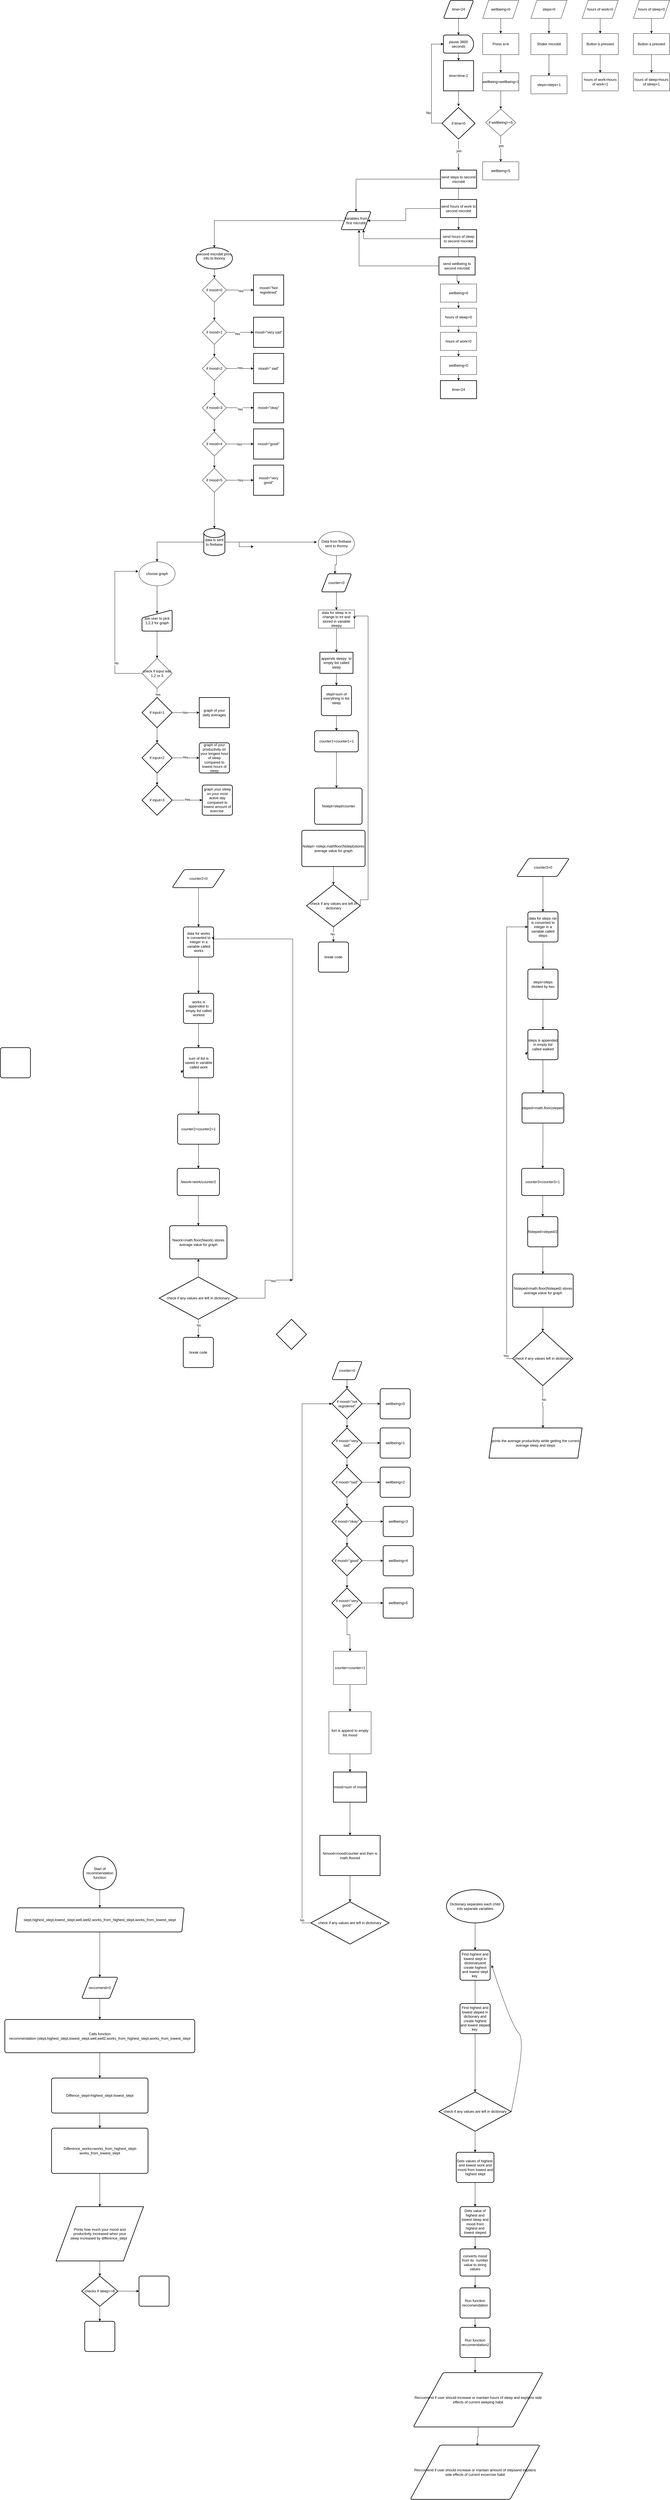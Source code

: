 <mxfile version="24.0.6" type="github">
  <diagram id="C5RBs43oDa-KdzZeNtuy" name="Page-1">
    <mxGraphModel dx="3536" dy="635" grid="1" gridSize="10" guides="1" tooltips="1" connect="1" arrows="1" fold="1" page="1" pageScale="1" pageWidth="827" pageHeight="1169" background="none" math="0" shadow="0">
      <root>
        <mxCell id="WIyWlLk6GJQsqaUBKTNV-0" />
        <mxCell id="WIyWlLk6GJQsqaUBKTNV-1" parent="WIyWlLk6GJQsqaUBKTNV-0" />
        <mxCell id="dmr-9X637sn1EO4gZVLF-7" value="" style="edgeStyle=orthogonalEdgeStyle;rounded=0;orthogonalLoop=1;jettySize=auto;html=1;" parent="WIyWlLk6GJQsqaUBKTNV-1" source="dmr-9X637sn1EO4gZVLF-0" target="dmr-9X637sn1EO4gZVLF-3" edge="1">
          <mxGeometry relative="1" as="geometry" />
        </mxCell>
        <mxCell id="dmr-9X637sn1EO4gZVLF-0" value="Shake microbit" style="rounded=0;whiteSpace=wrap;html=1;" parent="WIyWlLk6GJQsqaUBKTNV-1" vertex="1">
          <mxGeometry x="-510" y="130" width="120" height="70" as="geometry" />
        </mxCell>
        <mxCell id="dmr-9X637sn1EO4gZVLF-3" value="steps=steps+1" style="rounded=0;whiteSpace=wrap;html=1;" parent="WIyWlLk6GJQsqaUBKTNV-1" vertex="1">
          <mxGeometry x="-510" y="270" width="120" height="60" as="geometry" />
        </mxCell>
        <mxCell id="dmr-9X637sn1EO4gZVLF-9" value="" style="edgeStyle=orthogonalEdgeStyle;rounded=0;orthogonalLoop=1;jettySize=auto;html=1;" parent="WIyWlLk6GJQsqaUBKTNV-1" source="dmr-9X637sn1EO4gZVLF-8" target="dmr-9X637sn1EO4gZVLF-0" edge="1">
          <mxGeometry relative="1" as="geometry" />
        </mxCell>
        <mxCell id="dmr-9X637sn1EO4gZVLF-8" value="steps=0" style="shape=parallelogram;perimeter=parallelogramPerimeter;whiteSpace=wrap;html=1;fixedSize=1;" parent="WIyWlLk6GJQsqaUBKTNV-1" vertex="1">
          <mxGeometry x="-510" y="20" width="120" height="60" as="geometry" />
        </mxCell>
        <mxCell id="dmr-9X637sn1EO4gZVLF-21" value="" style="edgeStyle=orthogonalEdgeStyle;rounded=0;orthogonalLoop=1;jettySize=auto;html=1;" parent="WIyWlLk6GJQsqaUBKTNV-1" source="dmr-9X637sn1EO4gZVLF-16" target="dmr-9X637sn1EO4gZVLF-17" edge="1">
          <mxGeometry relative="1" as="geometry" />
        </mxCell>
        <mxCell id="dmr-9X637sn1EO4gZVLF-16" value="hours of work=0" style="shape=parallelogram;perimeter=parallelogramPerimeter;whiteSpace=wrap;html=1;fixedSize=1;" parent="WIyWlLk6GJQsqaUBKTNV-1" vertex="1">
          <mxGeometry x="-340" y="20" width="120" height="60" as="geometry" />
        </mxCell>
        <mxCell id="dmr-9X637sn1EO4gZVLF-22" value="" style="edgeStyle=orthogonalEdgeStyle;rounded=0;orthogonalLoop=1;jettySize=auto;html=1;" parent="WIyWlLk6GJQsqaUBKTNV-1" source="dmr-9X637sn1EO4gZVLF-17" target="dmr-9X637sn1EO4gZVLF-18" edge="1">
          <mxGeometry relative="1" as="geometry" />
        </mxCell>
        <mxCell id="dmr-9X637sn1EO4gZVLF-17" value="Button b pressed" style="rounded=0;whiteSpace=wrap;html=1;" parent="WIyWlLk6GJQsqaUBKTNV-1" vertex="1">
          <mxGeometry x="-340" y="130" width="120" height="70" as="geometry" />
        </mxCell>
        <mxCell id="dmr-9X637sn1EO4gZVLF-18" value="hours of work=hours of work+1" style="rounded=0;whiteSpace=wrap;html=1;" parent="WIyWlLk6GJQsqaUBKTNV-1" vertex="1">
          <mxGeometry x="-340" y="260" width="120" height="60" as="geometry" />
        </mxCell>
        <mxCell id="dmr-9X637sn1EO4gZVLF-31" value="" style="edgeStyle=orthogonalEdgeStyle;rounded=0;orthogonalLoop=1;jettySize=auto;html=1;" parent="WIyWlLk6GJQsqaUBKTNV-1" source="dmr-9X637sn1EO4gZVLF-26" target="dmr-9X637sn1EO4gZVLF-27" edge="1">
          <mxGeometry relative="1" as="geometry" />
        </mxCell>
        <mxCell id="dmr-9X637sn1EO4gZVLF-26" value="hours of sleep=0" style="shape=parallelogram;perimeter=parallelogramPerimeter;whiteSpace=wrap;html=1;fixedSize=1;" parent="WIyWlLk6GJQsqaUBKTNV-1" vertex="1">
          <mxGeometry x="-170" y="20" width="120" height="60" as="geometry" />
        </mxCell>
        <mxCell id="dmr-9X637sn1EO4gZVLF-32" value="" style="edgeStyle=orthogonalEdgeStyle;rounded=0;orthogonalLoop=1;jettySize=auto;html=1;" parent="WIyWlLk6GJQsqaUBKTNV-1" source="dmr-9X637sn1EO4gZVLF-27" target="dmr-9X637sn1EO4gZVLF-28" edge="1">
          <mxGeometry relative="1" as="geometry" />
        </mxCell>
        <mxCell id="dmr-9X637sn1EO4gZVLF-27" value="Button a pressed" style="rounded=0;whiteSpace=wrap;html=1;" parent="WIyWlLk6GJQsqaUBKTNV-1" vertex="1">
          <mxGeometry x="-170" y="130" width="120" height="70" as="geometry" />
        </mxCell>
        <mxCell id="dmr-9X637sn1EO4gZVLF-28" value="hours of sleep=hours of sleep+1" style="rounded=0;whiteSpace=wrap;html=1;" parent="WIyWlLk6GJQsqaUBKTNV-1" vertex="1">
          <mxGeometry x="-170" y="260" width="120" height="60" as="geometry" />
        </mxCell>
        <mxCell id="dmr-9X637sn1EO4gZVLF-44" value="" style="edgeStyle=orthogonalEdgeStyle;rounded=0;orthogonalLoop=1;jettySize=auto;html=1;" parent="WIyWlLk6GJQsqaUBKTNV-1" source="dmr-9X637sn1EO4gZVLF-35" target="dmr-9X637sn1EO4gZVLF-36" edge="1">
          <mxGeometry relative="1" as="geometry" />
        </mxCell>
        <mxCell id="dmr-9X637sn1EO4gZVLF-35" value="wellbeing=0" style="shape=parallelogram;perimeter=parallelogramPerimeter;whiteSpace=wrap;html=1;fixedSize=1;" parent="WIyWlLk6GJQsqaUBKTNV-1" vertex="1">
          <mxGeometry x="-670" y="20" width="120" height="60" as="geometry" />
        </mxCell>
        <mxCell id="dmr-9X637sn1EO4gZVLF-43" value="" style="edgeStyle=orthogonalEdgeStyle;rounded=0;orthogonalLoop=1;jettySize=auto;html=1;" parent="WIyWlLk6GJQsqaUBKTNV-1" source="dmr-9X637sn1EO4gZVLF-36" target="dmr-9X637sn1EO4gZVLF-37" edge="1">
          <mxGeometry relative="1" as="geometry" />
        </mxCell>
        <mxCell id="dmr-9X637sn1EO4gZVLF-36" value="Press a+b" style="rounded=0;whiteSpace=wrap;html=1;" parent="WIyWlLk6GJQsqaUBKTNV-1" vertex="1">
          <mxGeometry x="-670" y="130" width="120" height="70" as="geometry" />
        </mxCell>
        <mxCell id="dmr-9X637sn1EO4gZVLF-37" value="wellbeing=wellbeing+1" style="rounded=0;whiteSpace=wrap;html=1;" parent="WIyWlLk6GJQsqaUBKTNV-1" vertex="1">
          <mxGeometry x="-670" y="260" width="120" height="60" as="geometry" />
        </mxCell>
        <mxCell id="dmr-9X637sn1EO4gZVLF-47" value="" style="edgeStyle=orthogonalEdgeStyle;rounded=0;orthogonalLoop=1;jettySize=auto;html=1;" parent="WIyWlLk6GJQsqaUBKTNV-1" source="dmr-9X637sn1EO4gZVLF-37" target="dmr-9X637sn1EO4gZVLF-45" edge="1">
          <mxGeometry relative="1" as="geometry">
            <mxPoint x="-610" y="320" as="sourcePoint" />
            <mxPoint x="-610" y="450" as="targetPoint" />
          </mxGeometry>
        </mxCell>
        <mxCell id="dmr-9X637sn1EO4gZVLF-49" value="" style="edgeStyle=orthogonalEdgeStyle;rounded=0;orthogonalLoop=1;jettySize=auto;html=1;" parent="WIyWlLk6GJQsqaUBKTNV-1" source="dmr-9X637sn1EO4gZVLF-45" target="dmr-9X637sn1EO4gZVLF-48" edge="1">
          <mxGeometry relative="1" as="geometry" />
        </mxCell>
        <mxCell id="dmr-9X637sn1EO4gZVLF-198" value="yes" style="edgeLabel;html=1;align=center;verticalAlign=middle;resizable=0;points=[];" parent="dmr-9X637sn1EO4gZVLF-49" vertex="1" connectable="0">
          <mxGeometry x="-0.247" y="1" relative="1" as="geometry">
            <mxPoint as="offset" />
          </mxGeometry>
        </mxCell>
        <mxCell id="dmr-9X637sn1EO4gZVLF-45" value="if wellbeing&amp;gt;=5" style="rhombus;whiteSpace=wrap;html=1;" parent="WIyWlLk6GJQsqaUBKTNV-1" vertex="1">
          <mxGeometry x="-660" y="380" width="100" height="90" as="geometry" />
        </mxCell>
        <mxCell id="dmr-9X637sn1EO4gZVLF-48" value="wellbeing=5" style="whiteSpace=wrap;html=1;" parent="WIyWlLk6GJQsqaUBKTNV-1" vertex="1">
          <mxGeometry x="-670" y="555" width="120" height="60" as="geometry" />
        </mxCell>
        <mxCell id="dmr-9X637sn1EO4gZVLF-70" value="" style="edgeStyle=orthogonalEdgeStyle;rounded=0;orthogonalLoop=1;jettySize=auto;html=1;" parent="WIyWlLk6GJQsqaUBKTNV-1" source="dmr-9X637sn1EO4gZVLF-66" target="dmr-9X637sn1EO4gZVLF-67" edge="1">
          <mxGeometry relative="1" as="geometry" />
        </mxCell>
        <mxCell id="dmr-9X637sn1EO4gZVLF-66" value="pause 3600 seconds" style="strokeWidth=2;html=1;shape=mxgraph.flowchart.delay;whiteSpace=wrap;" parent="WIyWlLk6GJQsqaUBKTNV-1" vertex="1">
          <mxGeometry x="-800" y="135" width="100" height="60" as="geometry" />
        </mxCell>
        <mxCell id="dmr-9X637sn1EO4gZVLF-73" value="" style="edgeStyle=orthogonalEdgeStyle;rounded=0;orthogonalLoop=1;jettySize=auto;html=1;" parent="WIyWlLk6GJQsqaUBKTNV-1" source="dmr-9X637sn1EO4gZVLF-67" target="dmr-9X637sn1EO4gZVLF-72" edge="1">
          <mxGeometry relative="1" as="geometry" />
        </mxCell>
        <mxCell id="dmr-9X637sn1EO4gZVLF-67" value="time=time-1" style="rounded=0;whiteSpace=wrap;html=1;absoluteArcSize=1;arcSize=14;strokeWidth=2;" parent="WIyWlLk6GJQsqaUBKTNV-1" vertex="1">
          <mxGeometry x="-800" y="220" width="100" height="100" as="geometry" />
        </mxCell>
        <mxCell id="dmr-9X637sn1EO4gZVLF-69" value="" style="edgeStyle=orthogonalEdgeStyle;rounded=0;orthogonalLoop=1;jettySize=auto;html=1;" parent="WIyWlLk6GJQsqaUBKTNV-1" source="dmr-9X637sn1EO4gZVLF-68" target="dmr-9X637sn1EO4gZVLF-66" edge="1">
          <mxGeometry relative="1" as="geometry" />
        </mxCell>
        <mxCell id="dmr-9X637sn1EO4gZVLF-68" value="time=24" style="shape=parallelogram;html=1;strokeWidth=2;perimeter=parallelogramPerimeter;whiteSpace=wrap;rounded=1;arcSize=12;size=0.23;" parent="WIyWlLk6GJQsqaUBKTNV-1" vertex="1">
          <mxGeometry x="-800" y="20" width="100" height="60" as="geometry" />
        </mxCell>
        <mxCell id="dmr-9X637sn1EO4gZVLF-86" value="" style="edgeStyle=orthogonalEdgeStyle;rounded=0;orthogonalLoop=1;jettySize=auto;html=1;" parent="WIyWlLk6GJQsqaUBKTNV-1" source="dmr-9X637sn1EO4gZVLF-72" target="dmr-9X637sn1EO4gZVLF-85" edge="1">
          <mxGeometry relative="1" as="geometry" />
        </mxCell>
        <mxCell id="dmr-9X637sn1EO4gZVLF-197" value="yes" style="edgeLabel;html=1;align=center;verticalAlign=middle;resizable=0;points=[];" parent="dmr-9X637sn1EO4gZVLF-86" vertex="1" connectable="0">
          <mxGeometry x="-0.289" y="1" relative="1" as="geometry">
            <mxPoint as="offset" />
          </mxGeometry>
        </mxCell>
        <mxCell id="dmr-9X637sn1EO4gZVLF-72" value="if time=0" style="strokeWidth=2;html=1;shape=mxgraph.flowchart.decision;whiteSpace=wrap;perimeterSpacing=4;" parent="WIyWlLk6GJQsqaUBKTNV-1" vertex="1">
          <mxGeometry x="-805" y="375" width="110" height="105" as="geometry" />
        </mxCell>
        <mxCell id="dmr-9X637sn1EO4gZVLF-90" value="" style="edgeStyle=orthogonalEdgeStyle;rounded=0;orthogonalLoop=1;jettySize=auto;html=1;" parent="WIyWlLk6GJQsqaUBKTNV-1" source="dmr-9X637sn1EO4gZVLF-85" target="dmr-9X637sn1EO4gZVLF-89" edge="1">
          <mxGeometry relative="1" as="geometry" />
        </mxCell>
        <mxCell id="dmr-9X637sn1EO4gZVLF-152" style="edgeStyle=orthogonalEdgeStyle;rounded=0;orthogonalLoop=1;jettySize=auto;html=1;entryX=0.5;entryY=0;entryDx=0;entryDy=0;" parent="WIyWlLk6GJQsqaUBKTNV-1" source="dmr-9X637sn1EO4gZVLF-85" target="dmr-9X637sn1EO4gZVLF-112" edge="1">
          <mxGeometry relative="1" as="geometry" />
        </mxCell>
        <mxCell id="dmr-9X637sn1EO4gZVLF-85" value="send steps to second microbit" style="whiteSpace=wrap;html=1;strokeWidth=2;" parent="WIyWlLk6GJQsqaUBKTNV-1" vertex="1">
          <mxGeometry x="-810" y="582.5" width="120" height="60" as="geometry" />
        </mxCell>
        <mxCell id="dmr-9X637sn1EO4gZVLF-87" style="edgeStyle=orthogonalEdgeStyle;rounded=0;orthogonalLoop=1;jettySize=auto;html=1;entryX=0;entryY=0.5;entryDx=0;entryDy=0;entryPerimeter=0;" parent="WIyWlLk6GJQsqaUBKTNV-1" target="dmr-9X637sn1EO4gZVLF-66" edge="1">
          <mxGeometry relative="1" as="geometry">
            <mxPoint x="-805" y="426" as="sourcePoint" />
            <mxPoint x="-855" y="220" as="targetPoint" />
            <Array as="points">
              <mxPoint x="-805" y="427" />
              <mxPoint x="-840" y="427" />
              <mxPoint x="-840" y="165" />
            </Array>
          </mxGeometry>
        </mxCell>
        <mxCell id="dmr-9X637sn1EO4gZVLF-109" style="edgeStyle=orthogonalEdgeStyle;rounded=0;orthogonalLoop=1;jettySize=auto;html=1;" parent="WIyWlLk6GJQsqaUBKTNV-1" source="dmr-9X637sn1EO4gZVLF-88" target="dmr-9X637sn1EO4gZVLF-112" edge="1">
          <mxGeometry relative="1" as="geometry">
            <mxPoint x="-1180" y="730" as="targetPoint" />
          </mxGeometry>
        </mxCell>
        <mxCell id="dmr-9X637sn1EO4gZVLF-88" value="send hours of work to second microbit" style="whiteSpace=wrap;html=1;strokeWidth=2;" parent="WIyWlLk6GJQsqaUBKTNV-1" vertex="1">
          <mxGeometry x="-810" y="680" width="120" height="60" as="geometry" />
        </mxCell>
        <mxCell id="dmr-9X637sn1EO4gZVLF-92" value="" style="edgeStyle=orthogonalEdgeStyle;rounded=0;orthogonalLoop=1;jettySize=auto;html=1;" parent="WIyWlLk6GJQsqaUBKTNV-1" source="dmr-9X637sn1EO4gZVLF-89" edge="1">
          <mxGeometry relative="1" as="geometry">
            <mxPoint x="-750" y="920" as="targetPoint" />
          </mxGeometry>
        </mxCell>
        <mxCell id="dmr-9X637sn1EO4gZVLF-153" style="edgeStyle=orthogonalEdgeStyle;rounded=0;orthogonalLoop=1;jettySize=auto;html=1;entryX=0.75;entryY=1;entryDx=0;entryDy=0;" parent="WIyWlLk6GJQsqaUBKTNV-1" source="dmr-9X637sn1EO4gZVLF-89" target="dmr-9X637sn1EO4gZVLF-112" edge="1">
          <mxGeometry relative="1" as="geometry" />
        </mxCell>
        <mxCell id="dmr-9X637sn1EO4gZVLF-89" value="send hours of sleep to second microbit" style="whiteSpace=wrap;html=1;strokeWidth=2;" parent="WIyWlLk6GJQsqaUBKTNV-1" vertex="1">
          <mxGeometry x="-810" y="780" width="120" height="60" as="geometry" />
        </mxCell>
        <mxCell id="dmr-9X637sn1EO4gZVLF-101" value="" style="edgeStyle=orthogonalEdgeStyle;rounded=0;orthogonalLoop=1;jettySize=auto;html=1;" parent="WIyWlLk6GJQsqaUBKTNV-1" source="dmr-9X637sn1EO4gZVLF-93" target="dmr-9X637sn1EO4gZVLF-97" edge="1">
          <mxGeometry relative="1" as="geometry" />
        </mxCell>
        <mxCell id="dmr-9X637sn1EO4gZVLF-111" style="edgeStyle=orthogonalEdgeStyle;rounded=0;orthogonalLoop=1;jettySize=auto;html=1;entryX=0.6;entryY=1.017;entryDx=0;entryDy=0;entryPerimeter=0;" parent="WIyWlLk6GJQsqaUBKTNV-1" source="dmr-9X637sn1EO4gZVLF-93" target="dmr-9X637sn1EO4gZVLF-112" edge="1">
          <mxGeometry relative="1" as="geometry">
            <mxPoint x="-1160" y="900" as="targetPoint" />
          </mxGeometry>
        </mxCell>
        <mxCell id="dmr-9X637sn1EO4gZVLF-93" value="send wellbeing to second microbit" style="whiteSpace=wrap;html=1;strokeWidth=2;" parent="WIyWlLk6GJQsqaUBKTNV-1" vertex="1">
          <mxGeometry x="-815" y="870" width="120" height="60" as="geometry" />
        </mxCell>
        <mxCell id="dmr-9X637sn1EO4gZVLF-103" value="" style="edgeStyle=orthogonalEdgeStyle;rounded=0;orthogonalLoop=1;jettySize=auto;html=1;" parent="WIyWlLk6GJQsqaUBKTNV-1" source="dmr-9X637sn1EO4gZVLF-94" target="dmr-9X637sn1EO4gZVLF-102" edge="1">
          <mxGeometry relative="1" as="geometry" />
        </mxCell>
        <mxCell id="dmr-9X637sn1EO4gZVLF-94" value="wellbeing=0" style="whiteSpace=wrap;html=1;" parent="WIyWlLk6GJQsqaUBKTNV-1" vertex="1">
          <mxGeometry x="-810" y="1200" width="120" height="60" as="geometry" />
        </mxCell>
        <mxCell id="dmr-9X637sn1EO4gZVLF-98" value="" style="edgeStyle=orthogonalEdgeStyle;rounded=0;orthogonalLoop=1;jettySize=auto;html=1;" parent="WIyWlLk6GJQsqaUBKTNV-1" source="dmr-9X637sn1EO4gZVLF-95" target="dmr-9X637sn1EO4gZVLF-94" edge="1">
          <mxGeometry relative="1" as="geometry" />
        </mxCell>
        <mxCell id="dmr-9X637sn1EO4gZVLF-95" value="hours of work=0" style="whiteSpace=wrap;html=1;" parent="WIyWlLk6GJQsqaUBKTNV-1" vertex="1">
          <mxGeometry x="-810" y="1120" width="120" height="60" as="geometry" />
        </mxCell>
        <mxCell id="dmr-9X637sn1EO4gZVLF-99" value="" style="edgeStyle=orthogonalEdgeStyle;rounded=0;orthogonalLoop=1;jettySize=auto;html=1;" parent="WIyWlLk6GJQsqaUBKTNV-1" source="dmr-9X637sn1EO4gZVLF-96" target="dmr-9X637sn1EO4gZVLF-95" edge="1">
          <mxGeometry relative="1" as="geometry" />
        </mxCell>
        <mxCell id="dmr-9X637sn1EO4gZVLF-96" value="hours of sleep=0" style="whiteSpace=wrap;html=1;" parent="WIyWlLk6GJQsqaUBKTNV-1" vertex="1">
          <mxGeometry x="-810" y="1040" width="120" height="60" as="geometry" />
        </mxCell>
        <mxCell id="dmr-9X637sn1EO4gZVLF-100" value="" style="edgeStyle=orthogonalEdgeStyle;rounded=0;orthogonalLoop=1;jettySize=auto;html=1;" parent="WIyWlLk6GJQsqaUBKTNV-1" source="dmr-9X637sn1EO4gZVLF-97" target="dmr-9X637sn1EO4gZVLF-96" edge="1">
          <mxGeometry relative="1" as="geometry" />
        </mxCell>
        <mxCell id="dmr-9X637sn1EO4gZVLF-97" value="wellbeing=0" style="whiteSpace=wrap;html=1;" parent="WIyWlLk6GJQsqaUBKTNV-1" vertex="1">
          <mxGeometry x="-810" y="960" width="120" height="60" as="geometry" />
        </mxCell>
        <mxCell id="dmr-9X637sn1EO4gZVLF-102" value="time=24" style="rounded=0;whiteSpace=wrap;html=1;absoluteArcSize=1;arcSize=14;strokeWidth=2;glass=0;" parent="WIyWlLk6GJQsqaUBKTNV-1" vertex="1">
          <mxGeometry x="-810" y="1280" width="120" height="60" as="geometry" />
        </mxCell>
        <mxCell id="dmr-9X637sn1EO4gZVLF-113" style="edgeStyle=orthogonalEdgeStyle;rounded=0;orthogonalLoop=1;jettySize=auto;html=1;entryX=0.5;entryY=0;entryDx=0;entryDy=0;entryPerimeter=0;" parent="WIyWlLk6GJQsqaUBKTNV-1" source="dmr-9X637sn1EO4gZVLF-112" target="dmr-9X637sn1EO4gZVLF-155" edge="1">
          <mxGeometry relative="1" as="geometry">
            <mxPoint x="-1512" y="823" as="targetPoint" />
          </mxGeometry>
        </mxCell>
        <mxCell id="dmr-9X637sn1EO4gZVLF-112" value="variables from first microbit" style="shape=parallelogram;html=1;strokeWidth=2;perimeter=parallelogramPerimeter;whiteSpace=wrap;rounded=1;arcSize=12;size=0.23;" parent="WIyWlLk6GJQsqaUBKTNV-1" vertex="1">
          <mxGeometry x="-1140" y="720" width="100" height="60" as="geometry" />
        </mxCell>
        <mxCell id="dmr-9X637sn1EO4gZVLF-121" value="" style="edgeStyle=orthogonalEdgeStyle;rounded=0;orthogonalLoop=1;jettySize=auto;html=1;" parent="WIyWlLk6GJQsqaUBKTNV-1" source="dmr-9X637sn1EO4gZVLF-119" target="dmr-9X637sn1EO4gZVLF-120" edge="1">
          <mxGeometry relative="1" as="geometry" />
        </mxCell>
        <mxCell id="dmr-9X637sn1EO4gZVLF-123" value="" style="edgeStyle=orthogonalEdgeStyle;rounded=0;orthogonalLoop=1;jettySize=auto;html=1;" parent="WIyWlLk6GJQsqaUBKTNV-1" source="dmr-9X637sn1EO4gZVLF-120" target="dmr-9X637sn1EO4gZVLF-122" edge="1">
          <mxGeometry relative="1" as="geometry" />
        </mxCell>
        <mxCell id="dmr-9X637sn1EO4gZVLF-136" value="" style="edgeStyle=orthogonalEdgeStyle;rounded=0;orthogonalLoop=1;jettySize=auto;html=1;" parent="WIyWlLk6GJQsqaUBKTNV-1" source="dmr-9X637sn1EO4gZVLF-120" target="dmr-9X637sn1EO4gZVLF-135" edge="1">
          <mxGeometry relative="1" as="geometry" />
        </mxCell>
        <mxCell id="dmr-9X637sn1EO4gZVLF-194" value="Yes" style="edgeLabel;html=1;align=center;verticalAlign=middle;resizable=0;points=[];" parent="dmr-9X637sn1EO4gZVLF-136" vertex="1" connectable="0">
          <mxGeometry x="-0.2" y="-5" relative="1" as="geometry">
            <mxPoint as="offset" />
          </mxGeometry>
        </mxCell>
        <mxCell id="dmr-9X637sn1EO4gZVLF-120" value="if mood=1" style="rhombus;whiteSpace=wrap;html=1;" parent="WIyWlLk6GJQsqaUBKTNV-1" vertex="1">
          <mxGeometry x="-1600" y="1080" width="80" height="80" as="geometry" />
        </mxCell>
        <mxCell id="dmr-9X637sn1EO4gZVLF-127" value="" style="edgeStyle=orthogonalEdgeStyle;rounded=0;orthogonalLoop=1;jettySize=auto;html=1;" parent="WIyWlLk6GJQsqaUBKTNV-1" source="dmr-9X637sn1EO4gZVLF-122" target="dmr-9X637sn1EO4gZVLF-124" edge="1">
          <mxGeometry relative="1" as="geometry" />
        </mxCell>
        <mxCell id="dmr-9X637sn1EO4gZVLF-137" value="" style="edgeStyle=orthogonalEdgeStyle;rounded=0;orthogonalLoop=1;jettySize=auto;html=1;" parent="WIyWlLk6GJQsqaUBKTNV-1" source="dmr-9X637sn1EO4gZVLF-122" target="dmr-9X637sn1EO4gZVLF-134" edge="1">
          <mxGeometry relative="1" as="geometry">
            <Array as="points">
              <mxPoint x="-1470" y="1240" />
              <mxPoint x="-1470" y="1240" />
            </Array>
          </mxGeometry>
        </mxCell>
        <mxCell id="dmr-9X637sn1EO4gZVLF-189" value="Yes" style="edgeLabel;html=1;align=center;verticalAlign=middle;resizable=0;points=[];" parent="dmr-9X637sn1EO4gZVLF-137" vertex="1" connectable="0">
          <mxGeometry y="2" relative="1" as="geometry">
            <mxPoint as="offset" />
          </mxGeometry>
        </mxCell>
        <mxCell id="dmr-9X637sn1EO4gZVLF-122" value="if mood=2" style="rhombus;whiteSpace=wrap;html=1;" parent="WIyWlLk6GJQsqaUBKTNV-1" vertex="1">
          <mxGeometry x="-1600" y="1200" width="80" height="80" as="geometry" />
        </mxCell>
        <mxCell id="dmr-9X637sn1EO4gZVLF-128" value="" style="edgeStyle=orthogonalEdgeStyle;rounded=0;orthogonalLoop=1;jettySize=auto;html=1;" parent="WIyWlLk6GJQsqaUBKTNV-1" source="dmr-9X637sn1EO4gZVLF-124" target="dmr-9X637sn1EO4gZVLF-125" edge="1">
          <mxGeometry relative="1" as="geometry" />
        </mxCell>
        <mxCell id="dmr-9X637sn1EO4gZVLF-138" value="" style="edgeStyle=orthogonalEdgeStyle;rounded=0;orthogonalLoop=1;jettySize=auto;html=1;" parent="WIyWlLk6GJQsqaUBKTNV-1" source="dmr-9X637sn1EO4gZVLF-124" target="dmr-9X637sn1EO4gZVLF-133" edge="1">
          <mxGeometry relative="1" as="geometry" />
        </mxCell>
        <mxCell id="dmr-9X637sn1EO4gZVLF-190" value="Yes" style="edgeLabel;html=1;align=center;verticalAlign=middle;resizable=0;points=[];" parent="dmr-9X637sn1EO4gZVLF-138" vertex="1" connectable="0">
          <mxGeometry y="-5" relative="1" as="geometry">
            <mxPoint as="offset" />
          </mxGeometry>
        </mxCell>
        <mxCell id="dmr-9X637sn1EO4gZVLF-124" value="if mood=3" style="rhombus;whiteSpace=wrap;html=1;" parent="WIyWlLk6GJQsqaUBKTNV-1" vertex="1">
          <mxGeometry x="-1600" y="1330" width="80" height="80" as="geometry" />
        </mxCell>
        <mxCell id="dmr-9X637sn1EO4gZVLF-154" value="" style="edgeStyle=orthogonalEdgeStyle;rounded=0;orthogonalLoop=1;jettySize=auto;html=1;" parent="WIyWlLk6GJQsqaUBKTNV-1" source="dmr-9X637sn1EO4gZVLF-125" target="dmr-9X637sn1EO4gZVLF-126" edge="1">
          <mxGeometry relative="1" as="geometry" />
        </mxCell>
        <mxCell id="dmr-9X637sn1EO4gZVLF-192" value="" style="edgeStyle=orthogonalEdgeStyle;rounded=0;orthogonalLoop=1;jettySize=auto;html=1;" parent="WIyWlLk6GJQsqaUBKTNV-1" source="dmr-9X637sn1EO4gZVLF-125" target="dmr-9X637sn1EO4gZVLF-132" edge="1">
          <mxGeometry relative="1" as="geometry" />
        </mxCell>
        <mxCell id="dmr-9X637sn1EO4gZVLF-193" value="Yes" style="edgeLabel;html=1;align=center;verticalAlign=middle;resizable=0;points=[];" parent="dmr-9X637sn1EO4gZVLF-192" vertex="1" connectable="0">
          <mxGeometry x="-0.067" y="-1" relative="1" as="geometry">
            <mxPoint as="offset" />
          </mxGeometry>
        </mxCell>
        <mxCell id="dmr-9X637sn1EO4gZVLF-125" value="if mood=4" style="rhombus;whiteSpace=wrap;html=1;" parent="WIyWlLk6GJQsqaUBKTNV-1" vertex="1">
          <mxGeometry x="-1600" y="1450" width="80" height="80" as="geometry" />
        </mxCell>
        <mxCell id="dmr-9X637sn1EO4gZVLF-142" value="Yes" style="edgeStyle=orthogonalEdgeStyle;rounded=0;orthogonalLoop=1;jettySize=auto;html=1;" parent="WIyWlLk6GJQsqaUBKTNV-1" source="dmr-9X637sn1EO4gZVLF-126" target="dmr-9X637sn1EO4gZVLF-131" edge="1">
          <mxGeometry relative="1" as="geometry" />
        </mxCell>
        <mxCell id="dmr-9X637sn1EO4gZVLF-126" value="if mood=5" style="rhombus;whiteSpace=wrap;html=1;" parent="WIyWlLk6GJQsqaUBKTNV-1" vertex="1">
          <mxGeometry x="-1600" y="1570" width="80" height="80" as="geometry" />
        </mxCell>
        <mxCell id="dmr-9X637sn1EO4gZVLF-130" value="" style="edgeStyle=orthogonalEdgeStyle;rounded=0;orthogonalLoop=1;jettySize=auto;html=1;" parent="WIyWlLk6GJQsqaUBKTNV-1" target="dmr-9X637sn1EO4gZVLF-119" edge="1">
          <mxGeometry relative="1" as="geometry">
            <mxPoint x="-1460" y="950" as="targetPoint" />
            <mxPoint x="-1560" y="880" as="sourcePoint" />
          </mxGeometry>
        </mxCell>
        <mxCell id="dmr-9X637sn1EO4gZVLF-147" value="" style="edgeStyle=orthogonalEdgeStyle;rounded=0;orthogonalLoop=1;jettySize=auto;html=1;" parent="WIyWlLk6GJQsqaUBKTNV-1" source="dmr-9X637sn1EO4gZVLF-119" target="dmr-9X637sn1EO4gZVLF-146" edge="1">
          <mxGeometry relative="1" as="geometry" />
        </mxCell>
        <mxCell id="dmr-9X637sn1EO4gZVLF-187" value="Yes" style="edgeLabel;html=1;align=center;verticalAlign=middle;resizable=0;points=[];" parent="dmr-9X637sn1EO4gZVLF-147" vertex="1" connectable="0">
          <mxGeometry x="0.044" y="-3" relative="1" as="geometry">
            <mxPoint as="offset" />
          </mxGeometry>
        </mxCell>
        <mxCell id="dmr-9X637sn1EO4gZVLF-119" value="if mood=0" style="rhombus;whiteSpace=wrap;html=1;" parent="WIyWlLk6GJQsqaUBKTNV-1" vertex="1">
          <mxGeometry x="-1600" y="940" width="80" height="80" as="geometry" />
        </mxCell>
        <mxCell id="dmr-9X637sn1EO4gZVLF-131" value="mood=&quot;very good&quot;" style="rounded=0;whiteSpace=wrap;html=1;absoluteArcSize=1;arcSize=14;strokeWidth=2;" parent="WIyWlLk6GJQsqaUBKTNV-1" vertex="1">
          <mxGeometry x="-1430" y="1560" width="100" height="100" as="geometry" />
        </mxCell>
        <mxCell id="dmr-9X637sn1EO4gZVLF-132" value="mood=&quot;good&quot;" style="rounded=0;whiteSpace=wrap;html=1;absoluteArcSize=1;arcSize=14;strokeWidth=2;" parent="WIyWlLk6GJQsqaUBKTNV-1" vertex="1">
          <mxGeometry x="-1430" y="1440" width="100" height="100" as="geometry" />
        </mxCell>
        <mxCell id="dmr-9X637sn1EO4gZVLF-133" value="mood=&quot;okay&quot;" style="rounded=0;whiteSpace=wrap;html=1;absoluteArcSize=1;arcSize=14;strokeWidth=2;" parent="WIyWlLk6GJQsqaUBKTNV-1" vertex="1">
          <mxGeometry x="-1430" y="1320" width="100" height="100" as="geometry" />
        </mxCell>
        <mxCell id="dmr-9X637sn1EO4gZVLF-134" value="&lt;br&gt;&lt;span style=&quot;color: rgb(0, 0, 0); font-family: Helvetica; font-size: 12px; font-style: normal; font-variant-ligatures: normal; font-variant-caps: normal; font-weight: 400; letter-spacing: normal; orphans: 2; text-align: center; text-indent: 0px; text-transform: none; widows: 2; word-spacing: 0px; -webkit-text-stroke-width: 0px; white-space: normal; background-color: rgb(251, 251, 251); text-decoration-thickness: initial; text-decoration-style: initial; text-decoration-color: initial; display: inline !important; float: none;&quot;&gt;mood=&quot; sad&quot;&lt;/span&gt;&lt;div&gt;&lt;br/&gt;&lt;/div&gt;" style="rounded=0;whiteSpace=wrap;html=1;absoluteArcSize=1;arcSize=14;strokeWidth=2;" parent="WIyWlLk6GJQsqaUBKTNV-1" vertex="1">
          <mxGeometry x="-1430" y="1190" width="100" height="100" as="geometry" />
        </mxCell>
        <mxCell id="dmr-9X637sn1EO4gZVLF-135" value="mood=&quot;very sad&quot;" style="rounded=0;whiteSpace=wrap;html=1;absoluteArcSize=1;arcSize=14;strokeWidth=2;" parent="WIyWlLk6GJQsqaUBKTNV-1" vertex="1">
          <mxGeometry x="-1430" y="1070" width="100" height="100" as="geometry" />
        </mxCell>
        <mxCell id="dmr-9X637sn1EO4gZVLF-146" value="mood=&quot;Not registered&quot;" style="rounded=0;whiteSpace=wrap;html=1;absoluteArcSize=1;arcSize=14;strokeWidth=2;" parent="WIyWlLk6GJQsqaUBKTNV-1" vertex="1">
          <mxGeometry x="-1430" y="930" width="100" height="100" as="geometry" />
        </mxCell>
        <mxCell id="dmr-9X637sn1EO4gZVLF-183" style="edgeStyle=orthogonalEdgeStyle;rounded=0;orthogonalLoop=1;jettySize=auto;html=1;" parent="WIyWlLk6GJQsqaUBKTNV-1" source="dmr-9X637sn1EO4gZVLF-148" target="dmr-9X637sn1EO4gZVLF-156" edge="1">
          <mxGeometry relative="1" as="geometry" />
        </mxCell>
        <mxCell id="dmr-9X637sn1EO4gZVLF-184" style="edgeStyle=orthogonalEdgeStyle;rounded=0;orthogonalLoop=1;jettySize=auto;html=1;" parent="WIyWlLk6GJQsqaUBKTNV-1" source="dmr-9X637sn1EO4gZVLF-148" edge="1">
          <mxGeometry relative="1" as="geometry">
            <mxPoint x="-1220" y="1815" as="targetPoint" />
          </mxGeometry>
        </mxCell>
        <mxCell id="dmr-9X637sn1EO4gZVLF-379" style="edgeStyle=orthogonalEdgeStyle;rounded=0;orthogonalLoop=1;jettySize=auto;html=1;" parent="WIyWlLk6GJQsqaUBKTNV-1" source="dmr-9X637sn1EO4gZVLF-148" edge="1">
          <mxGeometry relative="1" as="geometry">
            <mxPoint x="-1430" y="1830" as="targetPoint" />
          </mxGeometry>
        </mxCell>
        <mxCell id="dmr-9X637sn1EO4gZVLF-148" value="data is sent to firebase" style="strokeWidth=2;html=1;shape=mxgraph.flowchart.database;whiteSpace=wrap;" parent="WIyWlLk6GJQsqaUBKTNV-1" vertex="1">
          <mxGeometry x="-1595" y="1770" width="70" height="90" as="geometry" />
        </mxCell>
        <mxCell id="dmr-9X637sn1EO4gZVLF-149" style="edgeStyle=orthogonalEdgeStyle;rounded=0;orthogonalLoop=1;jettySize=auto;html=1;entryX=0.5;entryY=0;entryDx=0;entryDy=0;entryPerimeter=0;" parent="WIyWlLk6GJQsqaUBKTNV-1" source="dmr-9X637sn1EO4gZVLF-126" target="dmr-9X637sn1EO4gZVLF-148" edge="1">
          <mxGeometry relative="1" as="geometry" />
        </mxCell>
        <mxCell id="dmr-9X637sn1EO4gZVLF-155" value="&#xa;&lt;span style=&quot;color: rgb(0, 0, 0); font-family: Helvetica; font-size: 12px; font-style: normal; font-variant-ligatures: normal; font-variant-caps: normal; font-weight: 400; letter-spacing: normal; orphans: 2; text-align: center; text-indent: 0px; text-transform: none; widows: 2; word-spacing: 0px; -webkit-text-stroke-width: 0px; white-space: normal; background-color: rgb(251, 251, 251); text-decoration-thickness: initial; text-decoration-style: initial; text-decoration-color: initial; display: inline !important; float: none;&quot;&gt;second microbit print info to thonny&lt;/span&gt;&#xa;&#xa;" style="strokeWidth=2;html=1;shape=mxgraph.flowchart.start_1;whiteSpace=wrap;" parent="WIyWlLk6GJQsqaUBKTNV-1" vertex="1">
          <mxGeometry x="-1620" y="840" width="120" height="70" as="geometry" />
        </mxCell>
        <mxCell id="dmr-9X637sn1EO4gZVLF-156" value="choose graph" style="ellipse;whiteSpace=wrap;html=1;" parent="WIyWlLk6GJQsqaUBKTNV-1" vertex="1">
          <mxGeometry x="-1810" y="1880" width="120" height="80" as="geometry" />
        </mxCell>
        <mxCell id="dmr-9X637sn1EO4gZVLF-161" value="" style="edgeStyle=orthogonalEdgeStyle;rounded=0;orthogonalLoop=1;jettySize=auto;html=1;" parent="WIyWlLk6GJQsqaUBKTNV-1" source="dmr-9X637sn1EO4gZVLF-158" target="dmr-9X637sn1EO4gZVLF-160" edge="1">
          <mxGeometry relative="1" as="geometry" />
        </mxCell>
        <mxCell id="dmr-9X637sn1EO4gZVLF-158" value="ask user to pick 1,2,3 for graph" style="html=1;strokeWidth=2;shape=manualInput;whiteSpace=wrap;rounded=1;size=26;arcSize=11;" parent="WIyWlLk6GJQsqaUBKTNV-1" vertex="1">
          <mxGeometry x="-1800" y="2040" width="100" height="70" as="geometry" />
        </mxCell>
        <mxCell id="dmr-9X637sn1EO4gZVLF-159" style="edgeStyle=orthogonalEdgeStyle;rounded=0;orthogonalLoop=1;jettySize=auto;html=1;entryX=0.5;entryY=0.167;entryDx=0;entryDy=0;entryPerimeter=0;" parent="WIyWlLk6GJQsqaUBKTNV-1" source="dmr-9X637sn1EO4gZVLF-156" target="dmr-9X637sn1EO4gZVLF-158" edge="1">
          <mxGeometry relative="1" as="geometry" />
        </mxCell>
        <mxCell id="dmr-9X637sn1EO4gZVLF-173" value="" style="edgeStyle=orthogonalEdgeStyle;rounded=0;orthogonalLoop=1;jettySize=auto;html=1;" parent="WIyWlLk6GJQsqaUBKTNV-1" source="dmr-9X637sn1EO4gZVLF-160" target="dmr-9X637sn1EO4gZVLF-172" edge="1">
          <mxGeometry relative="1" as="geometry" />
        </mxCell>
        <mxCell id="dmr-9X637sn1EO4gZVLF-200" value="Yes" style="edgeLabel;html=1;align=center;verticalAlign=middle;resizable=0;points=[];" parent="dmr-9X637sn1EO4gZVLF-173" vertex="1" connectable="0">
          <mxGeometry x="0.6" y="2" relative="1" as="geometry">
            <mxPoint as="offset" />
          </mxGeometry>
        </mxCell>
        <mxCell id="dmr-9X637sn1EO4gZVLF-160" value="check if input was 1,2 or 3" style="rhombus;whiteSpace=wrap;html=1;" parent="WIyWlLk6GJQsqaUBKTNV-1" vertex="1">
          <mxGeometry x="-1800" y="2200" width="100" height="100" as="geometry" />
        </mxCell>
        <mxCell id="dmr-9X637sn1EO4gZVLF-164" style="edgeStyle=orthogonalEdgeStyle;rounded=0;orthogonalLoop=1;jettySize=auto;html=1;exitX=0;exitY=0.5;exitDx=0;exitDy=0;entryX=-0.017;entryY=0.4;entryDx=0;entryDy=0;entryPerimeter=0;" parent="WIyWlLk6GJQsqaUBKTNV-1" source="dmr-9X637sn1EO4gZVLF-160" target="dmr-9X637sn1EO4gZVLF-156" edge="1">
          <mxGeometry relative="1" as="geometry">
            <Array as="points">
              <mxPoint x="-1890" y="2250" />
              <mxPoint x="-1890" y="1912" />
            </Array>
          </mxGeometry>
        </mxCell>
        <mxCell id="dmr-9X637sn1EO4gZVLF-199" value="No" style="edgeLabel;html=1;align=center;verticalAlign=middle;resizable=0;points=[];" parent="dmr-9X637sn1EO4gZVLF-164" vertex="1" connectable="0">
          <mxGeometry x="-0.51" y="-5" relative="1" as="geometry">
            <mxPoint as="offset" />
          </mxGeometry>
        </mxCell>
        <mxCell id="dmr-9X637sn1EO4gZVLF-182" value="" style="edgeStyle=orthogonalEdgeStyle;rounded=0;orthogonalLoop=1;jettySize=auto;html=1;" parent="WIyWlLk6GJQsqaUBKTNV-1" source="dmr-9X637sn1EO4gZVLF-170" target="dmr-9X637sn1EO4gZVLF-177" edge="1">
          <mxGeometry relative="1" as="geometry" />
        </mxCell>
        <mxCell id="dmr-9X637sn1EO4gZVLF-203" value="Yes" style="edgeLabel;html=1;align=center;verticalAlign=middle;resizable=0;points=[];" parent="dmr-9X637sn1EO4gZVLF-182" vertex="1" connectable="0">
          <mxGeometry y="2" relative="1" as="geometry">
            <mxPoint as="offset" />
          </mxGeometry>
        </mxCell>
        <mxCell id="dmr-9X637sn1EO4gZVLF-170" value="if input=3" style="strokeWidth=2;html=1;shape=mxgraph.flowchart.decision;whiteSpace=wrap;" parent="WIyWlLk6GJQsqaUBKTNV-1" vertex="1">
          <mxGeometry x="-1800" y="2620" width="100" height="100" as="geometry" />
        </mxCell>
        <mxCell id="dmr-9X637sn1EO4gZVLF-175" value="" style="edgeStyle=orthogonalEdgeStyle;rounded=0;orthogonalLoop=1;jettySize=auto;html=1;" parent="WIyWlLk6GJQsqaUBKTNV-1" source="dmr-9X637sn1EO4gZVLF-171" target="dmr-9X637sn1EO4gZVLF-170" edge="1">
          <mxGeometry relative="1" as="geometry" />
        </mxCell>
        <mxCell id="dmr-9X637sn1EO4gZVLF-181" value="" style="edgeStyle=orthogonalEdgeStyle;rounded=0;orthogonalLoop=1;jettySize=auto;html=1;" parent="WIyWlLk6GJQsqaUBKTNV-1" source="dmr-9X637sn1EO4gZVLF-171" target="dmr-9X637sn1EO4gZVLF-178" edge="1">
          <mxGeometry relative="1" as="geometry" />
        </mxCell>
        <mxCell id="dmr-9X637sn1EO4gZVLF-202" value="Yes" style="edgeLabel;html=1;align=center;verticalAlign=middle;resizable=0;points=[];" parent="dmr-9X637sn1EO4gZVLF-181" vertex="1" connectable="0">
          <mxGeometry x="-0.044" y="2" relative="1" as="geometry">
            <mxPoint as="offset" />
          </mxGeometry>
        </mxCell>
        <mxCell id="dmr-9X637sn1EO4gZVLF-171" value="if input=2" style="strokeWidth=2;html=1;shape=mxgraph.flowchart.decision;whiteSpace=wrap;" parent="WIyWlLk6GJQsqaUBKTNV-1" vertex="1">
          <mxGeometry x="-1800" y="2480" width="100" height="100" as="geometry" />
        </mxCell>
        <mxCell id="dmr-9X637sn1EO4gZVLF-174" value="" style="edgeStyle=orthogonalEdgeStyle;rounded=0;orthogonalLoop=1;jettySize=auto;html=1;" parent="WIyWlLk6GJQsqaUBKTNV-1" source="dmr-9X637sn1EO4gZVLF-172" target="dmr-9X637sn1EO4gZVLF-171" edge="1">
          <mxGeometry relative="1" as="geometry" />
        </mxCell>
        <mxCell id="dmr-9X637sn1EO4gZVLF-180" value="" style="edgeStyle=orthogonalEdgeStyle;rounded=0;orthogonalLoop=1;jettySize=auto;html=1;" parent="WIyWlLk6GJQsqaUBKTNV-1" source="dmr-9X637sn1EO4gZVLF-172" target="dmr-9X637sn1EO4gZVLF-179" edge="1">
          <mxGeometry relative="1" as="geometry" />
        </mxCell>
        <mxCell id="dmr-9X637sn1EO4gZVLF-201" value="Yes" style="edgeLabel;html=1;align=center;verticalAlign=middle;resizable=0;points=[];" parent="dmr-9X637sn1EO4gZVLF-180" vertex="1" connectable="0">
          <mxGeometry x="-0.067" relative="1" as="geometry">
            <mxPoint as="offset" />
          </mxGeometry>
        </mxCell>
        <mxCell id="dmr-9X637sn1EO4gZVLF-172" value="if input=1" style="strokeWidth=2;html=1;shape=mxgraph.flowchart.decision;whiteSpace=wrap;" parent="WIyWlLk6GJQsqaUBKTNV-1" vertex="1">
          <mxGeometry x="-1800" y="2330" width="100" height="100" as="geometry" />
        </mxCell>
        <mxCell id="dmr-9X637sn1EO4gZVLF-177" value="graph your sleep on your most active day compared to lowest amount of exercise&amp;nbsp;" style="rounded=1;whiteSpace=wrap;html=1;absoluteArcSize=1;arcSize=14;strokeWidth=2;" parent="WIyWlLk6GJQsqaUBKTNV-1" vertex="1">
          <mxGeometry x="-1600" y="2620" width="100" height="100" as="geometry" />
        </mxCell>
        <mxCell id="dmr-9X637sn1EO4gZVLF-178" value="graph of your productivity on your longest hour of sleep compared to lowest hours of sleep" style="rounded=1;whiteSpace=wrap;html=1;absoluteArcSize=1;arcSize=14;strokeWidth=2;" parent="WIyWlLk6GJQsqaUBKTNV-1" vertex="1">
          <mxGeometry x="-1610" y="2480" width="100" height="100" as="geometry" />
        </mxCell>
        <mxCell id="dmr-9X637sn1EO4gZVLF-179" value="graph of your daily averages" style="rounded=0;whiteSpace=wrap;html=1;absoluteArcSize=1;arcSize=14;strokeWidth=2;" parent="WIyWlLk6GJQsqaUBKTNV-1" vertex="1">
          <mxGeometry x="-1610" y="2330" width="100" height="100" as="geometry" />
        </mxCell>
        <mxCell id="dmr-9X637sn1EO4gZVLF-204" style="edgeStyle=orthogonalEdgeStyle;rounded=0;orthogonalLoop=1;jettySize=auto;html=1;" parent="WIyWlLk6GJQsqaUBKTNV-1" source="dmr-9X637sn1EO4gZVLF-185" edge="1">
          <mxGeometry relative="1" as="geometry">
            <mxPoint x="-1160" y="1920" as="targetPoint" />
          </mxGeometry>
        </mxCell>
        <mxCell id="dmr-9X637sn1EO4gZVLF-185" value="Data from firebase sent to thonny" style="ellipse;whiteSpace=wrap;html=1;" parent="WIyWlLk6GJQsqaUBKTNV-1" vertex="1">
          <mxGeometry x="-1215" y="1780" width="120" height="80" as="geometry" />
        </mxCell>
        <mxCell id="dmr-9X637sn1EO4gZVLF-196" value="No" style="text;html=1;align=center;verticalAlign=middle;resizable=0;points=[];autosize=1;strokeColor=none;fillColor=none;" parent="WIyWlLk6GJQsqaUBKTNV-1" vertex="1">
          <mxGeometry x="-870" y="378" width="40" height="30" as="geometry" />
        </mxCell>
        <mxCell id="dmr-9X637sn1EO4gZVLF-209" value="" style="edgeStyle=orthogonalEdgeStyle;rounded=0;orthogonalLoop=1;jettySize=auto;html=1;" parent="WIyWlLk6GJQsqaUBKTNV-1" source="dmr-9X637sn1EO4gZVLF-207" target="dmr-9X637sn1EO4gZVLF-208" edge="1">
          <mxGeometry relative="1" as="geometry" />
        </mxCell>
        <mxCell id="dmr-9X637sn1EO4gZVLF-207" value="data for sleep is is change to int and stored in variable sleepy" style="rounded=0;whiteSpace=wrap;html=1;" parent="WIyWlLk6GJQsqaUBKTNV-1" vertex="1">
          <mxGeometry x="-1215" y="2040" width="120" height="60" as="geometry" />
        </mxCell>
        <mxCell id="dmr-9X637sn1EO4gZVLF-219" value="" style="edgeStyle=orthogonalEdgeStyle;rounded=0;orthogonalLoop=1;jettySize=auto;html=1;" parent="WIyWlLk6GJQsqaUBKTNV-1" source="dmr-9X637sn1EO4gZVLF-208" target="dmr-9X637sn1EO4gZVLF-216" edge="1">
          <mxGeometry relative="1" as="geometry" />
        </mxCell>
        <mxCell id="dmr-9X637sn1EO4gZVLF-208" value="appends sleepy&amp;nbsp; to empty list called sleep" style="rounded=0;whiteSpace=wrap;html=1;absoluteArcSize=1;arcSize=14;strokeWidth=2;" parent="WIyWlLk6GJQsqaUBKTNV-1" vertex="1">
          <mxGeometry x="-1210" y="2180" width="110" height="70" as="geometry" />
        </mxCell>
        <mxCell id="dmr-9X637sn1EO4gZVLF-211" style="edgeStyle=orthogonalEdgeStyle;rounded=0;orthogonalLoop=1;jettySize=auto;html=1;" parent="WIyWlLk6GJQsqaUBKTNV-1" source="dmr-9X637sn1EO4gZVLF-210" target="dmr-9X637sn1EO4gZVLF-207" edge="1">
          <mxGeometry relative="1" as="geometry" />
        </mxCell>
        <mxCell id="dmr-9X637sn1EO4gZVLF-210" value="counter=0" style="shape=parallelogram;html=1;strokeWidth=2;perimeter=parallelogramPerimeter;whiteSpace=wrap;rounded=1;arcSize=12;size=0.23;" parent="WIyWlLk6GJQsqaUBKTNV-1" vertex="1">
          <mxGeometry x="-1205" y="1920" width="100" height="60" as="geometry" />
        </mxCell>
        <mxCell id="dmr-9X637sn1EO4gZVLF-212" value="counter=counter+1" style="rounded=1;whiteSpace=wrap;html=1;absoluteArcSize=1;arcSize=14;strokeWidth=2;" parent="WIyWlLk6GJQsqaUBKTNV-1" vertex="1">
          <mxGeometry x="-1227.5" y="2440" width="145" height="70" as="geometry" />
        </mxCell>
        <mxCell id="dmr-9X637sn1EO4gZVLF-215" value="Nslept=slept/counter" style="rounded=1;whiteSpace=wrap;html=1;absoluteArcSize=1;arcSize=14;strokeWidth=2;" parent="WIyWlLk6GJQsqaUBKTNV-1" vertex="1">
          <mxGeometry x="-1227.5" y="2630" width="157.5" height="120" as="geometry" />
        </mxCell>
        <mxCell id="dmr-9X637sn1EO4gZVLF-220" value="" style="edgeStyle=orthogonalEdgeStyle;rounded=0;orthogonalLoop=1;jettySize=auto;html=1;" parent="WIyWlLk6GJQsqaUBKTNV-1" source="dmr-9X637sn1EO4gZVLF-216" target="dmr-9X637sn1EO4gZVLF-212" edge="1">
          <mxGeometry relative="1" as="geometry" />
        </mxCell>
        <mxCell id="dmr-9X637sn1EO4gZVLF-216" value="slept=sum of everything in list sleep&lt;div&gt;&lt;br&gt;&lt;/div&gt;" style="rounded=1;whiteSpace=wrap;html=1;absoluteArcSize=1;arcSize=14;strokeWidth=2;" parent="WIyWlLk6GJQsqaUBKTNV-1" vertex="1">
          <mxGeometry x="-1205" y="2290" width="100" height="100" as="geometry" />
        </mxCell>
        <mxCell id="dmr-9X637sn1EO4gZVLF-224" value="" style="edgeStyle=orthogonalEdgeStyle;rounded=0;orthogonalLoop=1;jettySize=auto;html=1;" parent="WIyWlLk6GJQsqaUBKTNV-1" source="dmr-9X637sn1EO4gZVLF-225" target="dmr-9X637sn1EO4gZVLF-227" edge="1">
          <mxGeometry relative="1" as="geometry" />
        </mxCell>
        <mxCell id="dmr-9X637sn1EO4gZVLF-225" value="data for sleep is is change to int and stored in variable sleepy" style="rounded=0;whiteSpace=wrap;html=1;" parent="WIyWlLk6GJQsqaUBKTNV-1" vertex="1">
          <mxGeometry x="-1215" y="2040" width="120" height="60" as="geometry" />
        </mxCell>
        <mxCell id="dmr-9X637sn1EO4gZVLF-226" value="" style="edgeStyle=orthogonalEdgeStyle;rounded=0;orthogonalLoop=1;jettySize=auto;html=1;" parent="WIyWlLk6GJQsqaUBKTNV-1" source="dmr-9X637sn1EO4gZVLF-227" target="dmr-9X637sn1EO4gZVLF-233" edge="1">
          <mxGeometry relative="1" as="geometry" />
        </mxCell>
        <mxCell id="dmr-9X637sn1EO4gZVLF-227" value="appends sleepy&amp;nbsp; to empty list called sleep" style="rounded=0;whiteSpace=wrap;html=1;absoluteArcSize=1;arcSize=14;strokeWidth=2;" parent="WIyWlLk6GJQsqaUBKTNV-1" vertex="1">
          <mxGeometry x="-1210" y="2180" width="110" height="70" as="geometry" />
        </mxCell>
        <mxCell id="dmr-9X637sn1EO4gZVLF-228" style="edgeStyle=orthogonalEdgeStyle;rounded=0;orthogonalLoop=1;jettySize=auto;html=1;" parent="WIyWlLk6GJQsqaUBKTNV-1" source="dmr-9X637sn1EO4gZVLF-229" target="dmr-9X637sn1EO4gZVLF-225" edge="1">
          <mxGeometry relative="1" as="geometry" />
        </mxCell>
        <mxCell id="dmr-9X637sn1EO4gZVLF-229" value="counter=0" style="shape=parallelogram;html=1;strokeWidth=2;perimeter=parallelogramPerimeter;whiteSpace=wrap;rounded=1;arcSize=12;size=0.23;" parent="WIyWlLk6GJQsqaUBKTNV-1" vertex="1">
          <mxGeometry x="-1205" y="1920" width="100" height="60" as="geometry" />
        </mxCell>
        <mxCell id="dmr-9X637sn1EO4gZVLF-230" value="" style="edgeStyle=orthogonalEdgeStyle;rounded=0;orthogonalLoop=1;jettySize=auto;html=1;" parent="WIyWlLk6GJQsqaUBKTNV-1" source="dmr-9X637sn1EO4gZVLF-231" edge="1">
          <mxGeometry relative="1" as="geometry">
            <mxPoint x="-1155" y="2630" as="targetPoint" />
          </mxGeometry>
        </mxCell>
        <mxCell id="dmr-9X637sn1EO4gZVLF-231" value="counter1=counter1+1" style="rounded=1;whiteSpace=wrap;html=1;absoluteArcSize=1;arcSize=14;strokeWidth=2;" parent="WIyWlLk6GJQsqaUBKTNV-1" vertex="1">
          <mxGeometry x="-1227.5" y="2440" width="145" height="70" as="geometry" />
        </mxCell>
        <mxCell id="dmr-9X637sn1EO4gZVLF-232" value="" style="edgeStyle=orthogonalEdgeStyle;rounded=0;orthogonalLoop=1;jettySize=auto;html=1;" parent="WIyWlLk6GJQsqaUBKTNV-1" source="dmr-9X637sn1EO4gZVLF-233" target="dmr-9X637sn1EO4gZVLF-231" edge="1">
          <mxGeometry relative="1" as="geometry" />
        </mxCell>
        <mxCell id="dmr-9X637sn1EO4gZVLF-233" value="slept=sum of everything in list sleep&lt;div&gt;&lt;br&gt;&lt;/div&gt;" style="rounded=1;whiteSpace=wrap;html=1;absoluteArcSize=1;arcSize=14;strokeWidth=2;" parent="WIyWlLk6GJQsqaUBKTNV-1" vertex="1">
          <mxGeometry x="-1205" y="2290" width="100" height="100" as="geometry" />
        </mxCell>
        <mxCell id="dmr-9X637sn1EO4gZVLF-306" value="" style="rounded=1;whiteSpace=wrap;html=1;absoluteArcSize=1;arcSize=14;strokeWidth=2;" parent="WIyWlLk6GJQsqaUBKTNV-1" vertex="1">
          <mxGeometry x="-2270" y="3490" width="100" height="100" as="geometry" />
        </mxCell>
        <mxCell id="dmr-9X637sn1EO4gZVLF-345" value="" style="edgeStyle=orthogonalEdgeStyle;rounded=0;orthogonalLoop=1;jettySize=auto;html=1;" parent="WIyWlLk6GJQsqaUBKTNV-1" source="dmr-9X637sn1EO4gZVLF-310" target="dmr-9X637sn1EO4gZVLF-344" edge="1">
          <mxGeometry relative="1" as="geometry" />
        </mxCell>
        <mxCell id="dmr-9X637sn1EO4gZVLF-310" value="&lt;font style=&quot;vertical-align: inherit;&quot;&gt;&lt;font style=&quot;vertical-align: inherit;&quot;&gt;Nslept= nslept.mathfloor(Nslept)&lt;/font&gt;&lt;/font&gt;&lt;font style=&quot;vertical-align: inherit;&quot;&gt;&lt;font style=&quot;vertical-align: inherit;&quot;&gt;stores average value for graph&lt;/font&gt;&lt;/font&gt;" style="rounded=1;whiteSpace=wrap;html=1;absoluteArcSize=1;arcSize=14;strokeWidth=2;" parent="WIyWlLk6GJQsqaUBKTNV-1" vertex="1">
          <mxGeometry x="-1270" y="2770" width="210" height="120" as="geometry" />
        </mxCell>
        <mxCell id="dmr-9X637sn1EO4gZVLF-314" value="" style="edgeStyle=orthogonalEdgeStyle;rounded=0;orthogonalLoop=1;jettySize=auto;html=1;" parent="WIyWlLk6GJQsqaUBKTNV-1" source="dmr-9X637sn1EO4gZVLF-315" target="dmr-9X637sn1EO4gZVLF-322" edge="1">
          <mxGeometry relative="1" as="geometry" />
        </mxCell>
        <mxCell id="dmr-9X637sn1EO4gZVLF-315" value="&lt;font style=&quot;vertical-align: inherit;&quot;&gt;&lt;font style=&quot;vertical-align: inherit;&quot;&gt;counter3=0&lt;/font&gt;&lt;/font&gt;" style="shape=parallelogram;html=1;strokeWidth=2;perimeter=parallelogramPerimeter;whiteSpace=wrap;rounded=1;arcSize=12;size=0.23;" parent="WIyWlLk6GJQsqaUBKTNV-1" vertex="1">
          <mxGeometry x="-557.5" y="2863" width="175" height="60" as="geometry" />
        </mxCell>
        <mxCell id="dmr-9X637sn1EO4gZVLF-342" value="" style="edgeStyle=orthogonalEdgeStyle;rounded=0;orthogonalLoop=1;jettySize=auto;html=1;" parent="WIyWlLk6GJQsqaUBKTNV-1" source="dmr-9X637sn1EO4gZVLF-316" target="dmr-9X637sn1EO4gZVLF-341" edge="1">
          <mxGeometry relative="1" as="geometry" />
        </mxCell>
        <mxCell id="dmr-9X637sn1EO4gZVLF-316" value="counter3=counter3+1" style="rounded=1;whiteSpace=wrap;html=1;absoluteArcSize=1;arcSize=14;strokeWidth=2;" parent="WIyWlLk6GJQsqaUBKTNV-1" vertex="1">
          <mxGeometry x="-540.62" y="3890" width="140" height="90" as="geometry" />
        </mxCell>
        <mxCell id="dmr-9X637sn1EO4gZVLF-317" value="" style="edgeStyle=orthogonalEdgeStyle;rounded=0;orthogonalLoop=1;jettySize=auto;html=1;" parent="WIyWlLk6GJQsqaUBKTNV-1" source="dmr-9X637sn1EO4gZVLF-318" target="dmr-9X637sn1EO4gZVLF-324" edge="1">
          <mxGeometry relative="1" as="geometry" />
        </mxCell>
        <mxCell id="dmr-9X637sn1EO4gZVLF-318" value="&lt;font style=&quot;vertical-align: inherit;&quot;&gt;&lt;font style=&quot;vertical-align: inherit;&quot;&gt;steps is appended in empty list called walked&lt;/font&gt;&lt;/font&gt;" style="rounded=1;whiteSpace=wrap;html=1;absoluteArcSize=1;arcSize=14;strokeWidth=2;" parent="WIyWlLk6GJQsqaUBKTNV-1" vertex="1">
          <mxGeometry x="-520" y="3430" width="100" height="100" as="geometry" />
        </mxCell>
        <mxCell id="dmr-9X637sn1EO4gZVLF-319" value="" style="edgeStyle=orthogonalEdgeStyle;rounded=0;orthogonalLoop=1;jettySize=auto;html=1;" parent="WIyWlLk6GJQsqaUBKTNV-1" source="dmr-9X637sn1EO4gZVLF-320" target="dmr-9X637sn1EO4gZVLF-318" edge="1">
          <mxGeometry relative="1" as="geometry" />
        </mxCell>
        <mxCell id="dmr-9X637sn1EO4gZVLF-320" value="steps=steps divided by two" style="rounded=1;whiteSpace=wrap;html=1;absoluteArcSize=1;arcSize=14;strokeWidth=2;" parent="WIyWlLk6GJQsqaUBKTNV-1" vertex="1">
          <mxGeometry x="-520" y="3230" width="100" height="100" as="geometry" />
        </mxCell>
        <mxCell id="dmr-9X637sn1EO4gZVLF-321" value="" style="edgeStyle=orthogonalEdgeStyle;rounded=0;orthogonalLoop=1;jettySize=auto;html=1;" parent="WIyWlLk6GJQsqaUBKTNV-1" source="dmr-9X637sn1EO4gZVLF-322" target="dmr-9X637sn1EO4gZVLF-320" edge="1">
          <mxGeometry relative="1" as="geometry" />
        </mxCell>
        <mxCell id="dmr-9X637sn1EO4gZVLF-322" value="&lt;font style=&quot;vertical-align: inherit;&quot;&gt;&lt;font style=&quot;vertical-align: inherit;&quot;&gt;&lt;font style=&quot;vertical-align: inherit;&quot;&gt;&lt;font style=&quot;vertical-align: inherit;&quot;&gt;data for steps ran&lt;/font&gt;&lt;/font&gt;&lt;/font&gt;&lt;/font&gt;&lt;div&gt;&lt;font style=&quot;vertical-align: inherit;&quot;&gt;&lt;font style=&quot;vertical-align: inherit;&quot;&gt;is converted to integer in a variable called steps&lt;/font&gt;&lt;/font&gt;&lt;/div&gt;" style="rounded=1;whiteSpace=wrap;html=1;absoluteArcSize=1;arcSize=14;strokeWidth=2;" parent="WIyWlLk6GJQsqaUBKTNV-1" vertex="1">
          <mxGeometry x="-520" y="3040" width="100" height="100" as="geometry" />
        </mxCell>
        <mxCell id="dmr-9X637sn1EO4gZVLF-323" value="" style="edgeStyle=orthogonalEdgeStyle;rounded=0;orthogonalLoop=1;jettySize=auto;html=1;" parent="WIyWlLk6GJQsqaUBKTNV-1" source="dmr-9X637sn1EO4gZVLF-324" target="dmr-9X637sn1EO4gZVLF-316" edge="1">
          <mxGeometry relative="1" as="geometry" />
        </mxCell>
        <mxCell id="dmr-9X637sn1EO4gZVLF-324" value="steped=math.floor(steped)" style="rounded=1;whiteSpace=wrap;html=1;absoluteArcSize=1;arcSize=14;strokeWidth=2;" parent="WIyWlLk6GJQsqaUBKTNV-1" vertex="1">
          <mxGeometry x="-539.37" y="3640" width="138.75" height="100" as="geometry" />
        </mxCell>
        <mxCell id="dmr-9X637sn1EO4gZVLF-325" style="edgeStyle=orthogonalEdgeStyle;rounded=0;orthogonalLoop=1;jettySize=auto;html=1;exitX=0;exitY=0.75;exitDx=0;exitDy=0;entryX=-0.052;entryY=0.85;entryDx=0;entryDy=0;entryPerimeter=0;" parent="WIyWlLk6GJQsqaUBKTNV-1" source="dmr-9X637sn1EO4gZVLF-318" target="dmr-9X637sn1EO4gZVLF-318" edge="1">
          <mxGeometry relative="1" as="geometry" />
        </mxCell>
        <mxCell id="dmr-9X637sn1EO4gZVLF-327" value="" style="edgeStyle=orthogonalEdgeStyle;rounded=0;orthogonalLoop=1;jettySize=auto;html=1;" parent="WIyWlLk6GJQsqaUBKTNV-1" source="dmr-9X637sn1EO4gZVLF-328" target="dmr-9X637sn1EO4gZVLF-335" edge="1">
          <mxGeometry relative="1" as="geometry" />
        </mxCell>
        <mxCell id="dmr-9X637sn1EO4gZVLF-328" value="&lt;font style=&quot;vertical-align: inherit;&quot;&gt;&lt;font style=&quot;vertical-align: inherit;&quot;&gt;&lt;font style=&quot;vertical-align: inherit;&quot;&gt;&lt;font style=&quot;vertical-align: inherit;&quot;&gt;&lt;font style=&quot;vertical-align: inherit;&quot;&gt;&lt;font style=&quot;vertical-align: inherit;&quot;&gt;counter2=0&lt;/font&gt;&lt;/font&gt;&lt;/font&gt;&lt;/font&gt;&lt;/font&gt;&lt;/font&gt;" style="shape=parallelogram;html=1;strokeWidth=2;perimeter=parallelogramPerimeter;whiteSpace=wrap;rounded=1;arcSize=12;size=0.23;" parent="WIyWlLk6GJQsqaUBKTNV-1" vertex="1">
          <mxGeometry x="-1700" y="2900" width="175" height="60" as="geometry" />
        </mxCell>
        <mxCell id="dmr-9X637sn1EO4gZVLF-357" value="" style="edgeStyle=orthogonalEdgeStyle;rounded=0;orthogonalLoop=1;jettySize=auto;html=1;" parent="WIyWlLk6GJQsqaUBKTNV-1" source="dmr-9X637sn1EO4gZVLF-329" target="dmr-9X637sn1EO4gZVLF-356" edge="1">
          <mxGeometry relative="1" as="geometry" />
        </mxCell>
        <mxCell id="dmr-9X637sn1EO4gZVLF-329" value="&lt;font style=&quot;vertical-align: inherit;&quot;&gt;&lt;font style=&quot;vertical-align: inherit;&quot;&gt;&lt;font style=&quot;vertical-align: inherit;&quot;&gt;&lt;font style=&quot;vertical-align: inherit;&quot;&gt;&lt;font style=&quot;vertical-align: inherit;&quot;&gt;&lt;font style=&quot;vertical-align: inherit;&quot;&gt;Nwork=work/counter2&lt;/font&gt;&lt;/font&gt;&lt;/font&gt;&lt;/font&gt;&lt;/font&gt;&lt;/font&gt;" style="rounded=1;whiteSpace=wrap;html=1;absoluteArcSize=1;arcSize=14;strokeWidth=2;" parent="WIyWlLk6GJQsqaUBKTNV-1" vertex="1">
          <mxGeometry x="-1683.12" y="3890" width="140" height="90" as="geometry" />
        </mxCell>
        <mxCell id="dmr-9X637sn1EO4gZVLF-330" value="" style="edgeStyle=orthogonalEdgeStyle;rounded=0;orthogonalLoop=1;jettySize=auto;html=1;" parent="WIyWlLk6GJQsqaUBKTNV-1" source="dmr-9X637sn1EO4gZVLF-331" target="dmr-9X637sn1EO4gZVLF-337" edge="1">
          <mxGeometry relative="1" as="geometry" />
        </mxCell>
        <mxCell id="dmr-9X637sn1EO4gZVLF-331" value="sum of list is saved in variable called work" style="rounded=1;whiteSpace=wrap;html=1;absoluteArcSize=1;arcSize=14;strokeWidth=2;" parent="WIyWlLk6GJQsqaUBKTNV-1" vertex="1">
          <mxGeometry x="-1662.5" y="3490" width="100" height="100" as="geometry" />
        </mxCell>
        <mxCell id="dmr-9X637sn1EO4gZVLF-332" value="" style="edgeStyle=orthogonalEdgeStyle;rounded=0;orthogonalLoop=1;jettySize=auto;html=1;" parent="WIyWlLk6GJQsqaUBKTNV-1" source="dmr-9X637sn1EO4gZVLF-333" target="dmr-9X637sn1EO4gZVLF-331" edge="1">
          <mxGeometry relative="1" as="geometry" />
        </mxCell>
        <mxCell id="dmr-9X637sn1EO4gZVLF-333" value="works is appended to empty list called worked" style="rounded=1;whiteSpace=wrap;html=1;absoluteArcSize=1;arcSize=14;strokeWidth=2;" parent="WIyWlLk6GJQsqaUBKTNV-1" vertex="1">
          <mxGeometry x="-1662.5" y="3310" width="100" height="100" as="geometry" />
        </mxCell>
        <mxCell id="dmr-9X637sn1EO4gZVLF-334" value="" style="edgeStyle=orthogonalEdgeStyle;rounded=0;orthogonalLoop=1;jettySize=auto;html=1;" parent="WIyWlLk6GJQsqaUBKTNV-1" source="dmr-9X637sn1EO4gZVLF-335" target="dmr-9X637sn1EO4gZVLF-333" edge="1">
          <mxGeometry relative="1" as="geometry" />
        </mxCell>
        <mxCell id="dmr-9X637sn1EO4gZVLF-335" value="data for works&lt;div&gt;is converted to integer in a variable called works&lt;/div&gt;" style="rounded=1;whiteSpace=wrap;html=1;absoluteArcSize=1;arcSize=14;strokeWidth=2;" parent="WIyWlLk6GJQsqaUBKTNV-1" vertex="1">
          <mxGeometry x="-1662.5" y="3090" width="100" height="100" as="geometry" />
        </mxCell>
        <mxCell id="dmr-9X637sn1EO4gZVLF-336" value="" style="edgeStyle=orthogonalEdgeStyle;rounded=0;orthogonalLoop=1;jettySize=auto;html=1;" parent="WIyWlLk6GJQsqaUBKTNV-1" source="dmr-9X637sn1EO4gZVLF-337" target="dmr-9X637sn1EO4gZVLF-329" edge="1">
          <mxGeometry relative="1" as="geometry" />
        </mxCell>
        <mxCell id="dmr-9X637sn1EO4gZVLF-337" value="&lt;font style=&quot;vertical-align: inherit;&quot;&gt;&lt;font style=&quot;vertical-align: inherit;&quot;&gt;counter2=counter2+1&lt;/font&gt;&lt;/font&gt;" style="rounded=1;whiteSpace=wrap;html=1;absoluteArcSize=1;arcSize=14;strokeWidth=2;" parent="WIyWlLk6GJQsqaUBKTNV-1" vertex="1">
          <mxGeometry x="-1681.87" y="3710" width="138.75" height="100" as="geometry" />
        </mxCell>
        <mxCell id="dmr-9X637sn1EO4gZVLF-338" style="edgeStyle=orthogonalEdgeStyle;rounded=0;orthogonalLoop=1;jettySize=auto;html=1;exitX=0;exitY=0.75;exitDx=0;exitDy=0;entryX=-0.052;entryY=0.85;entryDx=0;entryDy=0;entryPerimeter=0;" parent="WIyWlLk6GJQsqaUBKTNV-1" source="dmr-9X637sn1EO4gZVLF-331" target="dmr-9X637sn1EO4gZVLF-331" edge="1">
          <mxGeometry relative="1" as="geometry" />
        </mxCell>
        <mxCell id="dmr-9X637sn1EO4gZVLF-373" value="" style="edgeStyle=orthogonalEdgeStyle;rounded=0;orthogonalLoop=1;jettySize=auto;html=1;" parent="WIyWlLk6GJQsqaUBKTNV-1" source="dmr-9X637sn1EO4gZVLF-340" target="dmr-9X637sn1EO4gZVLF-372" edge="1">
          <mxGeometry relative="1" as="geometry" />
        </mxCell>
        <mxCell id="dmr-9X637sn1EO4gZVLF-340" value="&lt;font style=&quot;vertical-align: inherit;&quot;&gt;&lt;font style=&quot;vertical-align: inherit;&quot;&gt;&lt;font style=&quot;vertical-align: inherit;&quot;&gt;&lt;font style=&quot;vertical-align: inherit;&quot;&gt;&lt;font style=&quot;vertical-align: inherit;&quot;&gt;&lt;font style=&quot;vertical-align: inherit;&quot;&gt;&lt;font style=&quot;vertical-align: inherit;&quot;&gt;&lt;font style=&quot;vertical-align: inherit;&quot;&gt;Nsteped=math.floor(Nsteped) stores average value for graph&lt;/font&gt;&lt;/font&gt;&lt;/font&gt;&lt;/font&gt;&lt;/font&gt;&lt;/font&gt;&lt;/font&gt;&lt;/font&gt;" style="rounded=1;whiteSpace=wrap;html=1;absoluteArcSize=1;arcSize=14;strokeWidth=2;" parent="WIyWlLk6GJQsqaUBKTNV-1" vertex="1">
          <mxGeometry x="-570.3" y="4240" width="200.62" height="110" as="geometry" />
        </mxCell>
        <mxCell id="dmr-9X637sn1EO4gZVLF-343" value="" style="edgeStyle=orthogonalEdgeStyle;rounded=0;orthogonalLoop=1;jettySize=auto;html=1;" parent="WIyWlLk6GJQsqaUBKTNV-1" source="dmr-9X637sn1EO4gZVLF-341" target="dmr-9X637sn1EO4gZVLF-340" edge="1">
          <mxGeometry relative="1" as="geometry" />
        </mxCell>
        <mxCell id="dmr-9X637sn1EO4gZVLF-341" value="Nsteped=steped/2" style="rounded=1;whiteSpace=wrap;html=1;absoluteArcSize=1;arcSize=14;strokeWidth=2;" parent="WIyWlLk6GJQsqaUBKTNV-1" vertex="1">
          <mxGeometry x="-520.62" y="4050" width="100" height="100" as="geometry" />
        </mxCell>
        <mxCell id="dmr-9X637sn1EO4gZVLF-350" style="edgeStyle=orthogonalEdgeStyle;rounded=0;orthogonalLoop=1;jettySize=auto;html=1;entryX=1;entryY=0.5;entryDx=0;entryDy=0;exitX=1;exitY=0.5;exitDx=0;exitDy=0;exitPerimeter=0;" parent="WIyWlLk6GJQsqaUBKTNV-1" source="dmr-9X637sn1EO4gZVLF-344" target="dmr-9X637sn1EO4gZVLF-225" edge="1">
          <mxGeometry relative="1" as="geometry">
            <mxPoint x="-1000" y="2950" as="sourcePoint" />
            <mxPoint x="-994" y="1850" as="targetPoint" />
            <Array as="points">
              <mxPoint x="-1050" y="3000" />
              <mxPoint x="-1050" y="2060" />
              <mxPoint x="-1095" y="2060" />
            </Array>
          </mxGeometry>
        </mxCell>
        <mxCell id="dmr-9X637sn1EO4gZVLF-354" value="" style="edgeStyle=orthogonalEdgeStyle;rounded=0;orthogonalLoop=1;jettySize=auto;html=1;" parent="WIyWlLk6GJQsqaUBKTNV-1" source="dmr-9X637sn1EO4gZVLF-344" target="dmr-9X637sn1EO4gZVLF-353" edge="1">
          <mxGeometry relative="1" as="geometry" />
        </mxCell>
        <mxCell id="dmr-9X637sn1EO4gZVLF-383" value="&lt;font style=&quot;vertical-align: inherit;&quot;&gt;&lt;font style=&quot;vertical-align: inherit;&quot;&gt;No&lt;/font&gt;&lt;/font&gt;" style="edgeLabel;html=1;align=center;verticalAlign=middle;resizable=0;points=[];" parent="dmr-9X637sn1EO4gZVLF-354" vertex="1" connectable="0">
          <mxGeometry x="-0.042" y="-3" relative="1" as="geometry">
            <mxPoint as="offset" />
          </mxGeometry>
        </mxCell>
        <mxCell id="dmr-9X637sn1EO4gZVLF-344" value="&lt;font style=&quot;vertical-align: inherit;&quot;&gt;&lt;font style=&quot;vertical-align: inherit;&quot;&gt;check if any values are left in dictionary&lt;/font&gt;&lt;/font&gt;" style="strokeWidth=2;html=1;shape=mxgraph.flowchart.decision;whiteSpace=wrap;" parent="WIyWlLk6GJQsqaUBKTNV-1" vertex="1">
          <mxGeometry x="-1254.25" y="2950" width="178.5" height="140" as="geometry" />
        </mxCell>
        <mxCell id="dmr-9X637sn1EO4gZVLF-353" value="break code" style="rounded=1;whiteSpace=wrap;html=1;absoluteArcSize=1;arcSize=14;strokeWidth=2;" parent="WIyWlLk6GJQsqaUBKTNV-1" vertex="1">
          <mxGeometry x="-1215" y="3140" width="100" height="100" as="geometry" />
        </mxCell>
        <mxCell id="dmr-9X637sn1EO4gZVLF-364" value="" style="edgeStyle=orthogonalEdgeStyle;rounded=0;orthogonalLoop=1;jettySize=auto;html=1;" parent="WIyWlLk6GJQsqaUBKTNV-1" source="dmr-9X637sn1EO4gZVLF-355" target="dmr-9X637sn1EO4gZVLF-356" edge="1">
          <mxGeometry relative="1" as="geometry" />
        </mxCell>
        <mxCell id="dmr-9X637sn1EO4gZVLF-365" style="edgeStyle=orthogonalEdgeStyle;rounded=0;orthogonalLoop=1;jettySize=auto;html=1;" parent="WIyWlLk6GJQsqaUBKTNV-1" source="dmr-9X637sn1EO4gZVLF-355" edge="1">
          <mxGeometry relative="1" as="geometry">
            <mxPoint x="-1300" y="4260" as="targetPoint" />
          </mxGeometry>
        </mxCell>
        <mxCell id="dmr-9X637sn1EO4gZVLF-367" value="Yes" style="edgeLabel;html=1;align=center;verticalAlign=middle;resizable=0;points=[];" parent="dmr-9X637sn1EO4gZVLF-365" vertex="1" connectable="0">
          <mxGeometry x="0.457" y="-2" relative="1" as="geometry">
            <mxPoint as="offset" />
          </mxGeometry>
        </mxCell>
        <mxCell id="dmr-9X637sn1EO4gZVLF-371" value="" style="edgeStyle=orthogonalEdgeStyle;rounded=0;orthogonalLoop=1;jettySize=auto;html=1;" parent="WIyWlLk6GJQsqaUBKTNV-1" source="dmr-9X637sn1EO4gZVLF-355" target="dmr-9X637sn1EO4gZVLF-369" edge="1">
          <mxGeometry relative="1" as="geometry" />
        </mxCell>
        <mxCell id="dmr-9X637sn1EO4gZVLF-382" value="&lt;font style=&quot;vertical-align: inherit;&quot;&gt;&lt;font style=&quot;vertical-align: inherit;&quot;&gt;No&lt;/font&gt;&lt;/font&gt;" style="edgeLabel;html=1;align=center;verticalAlign=middle;resizable=0;points=[];" parent="dmr-9X637sn1EO4gZVLF-371" vertex="1" connectable="0">
          <mxGeometry x="-0.334" y="1" relative="1" as="geometry">
            <mxPoint as="offset" />
          </mxGeometry>
        </mxCell>
        <mxCell id="dmr-9X637sn1EO4gZVLF-355" value="&lt;font style=&quot;vertical-align: inherit;&quot;&gt;&lt;font style=&quot;vertical-align: inherit;&quot;&gt;check if any values are left in dictionary&lt;/font&gt;&lt;/font&gt;" style="strokeWidth=2;html=1;shape=mxgraph.flowchart.decision;whiteSpace=wrap;" parent="WIyWlLk6GJQsqaUBKTNV-1" vertex="1">
          <mxGeometry x="-1742.74" y="4250" width="259.25" height="140" as="geometry" />
        </mxCell>
        <mxCell id="dmr-9X637sn1EO4gZVLF-356" value="&lt;font style=&quot;vertical-align: inherit;&quot;&gt;&lt;font style=&quot;vertical-align: inherit;&quot;&gt;&lt;font style=&quot;vertical-align: inherit;&quot;&gt;&lt;font style=&quot;vertical-align: inherit;&quot;&gt;&lt;font style=&quot;vertical-align: inherit;&quot;&gt;&lt;font style=&quot;vertical-align: inherit;&quot;&gt;&lt;font style=&quot;vertical-align: inherit;&quot;&gt;&lt;font style=&quot;vertical-align: inherit;&quot;&gt;&lt;font style=&quot;vertical-align: inherit;&quot;&gt;&lt;font style=&quot;vertical-align: inherit;&quot;&gt;&lt;font style=&quot;vertical-align: inherit;&quot;&gt;&lt;font style=&quot;vertical-align: inherit;&quot;&gt;&lt;font style=&quot;vertical-align: inherit;&quot;&gt;&lt;font style=&quot;vertical-align: inherit;&quot;&gt;&lt;font style=&quot;vertical-align: inherit;&quot;&gt;&lt;font style=&quot;vertical-align: inherit;&quot;&gt;&lt;font style=&quot;vertical-align: inherit;&quot;&gt;&lt;font style=&quot;vertical-align: inherit;&quot;&gt;&lt;font style=&quot;vertical-align: inherit;&quot;&gt;&lt;font style=&quot;vertical-align: inherit;&quot;&gt;&lt;font style=&quot;vertical-align: inherit;&quot;&gt;&lt;font style=&quot;vertical-align: inherit;&quot;&gt;Nwork=math.floor(Nwork)&amp;nbsp;&lt;/font&gt;&lt;/font&gt;&lt;/font&gt;&lt;/font&gt;&lt;/font&gt;&lt;/font&gt;&lt;/font&gt;&lt;/font&gt;&lt;/font&gt;&lt;/font&gt;&lt;/font&gt;&lt;/font&gt;&lt;/font&gt;&lt;/font&gt;&lt;/font&gt;&lt;/font&gt;&lt;/font&gt;&lt;/font&gt;&lt;/font&gt;&lt;/font&gt;&lt;/font&gt;&lt;/font&gt;stores average value for graph" style="rounded=1;whiteSpace=wrap;html=1;absoluteArcSize=1;arcSize=14;strokeWidth=2;" parent="WIyWlLk6GJQsqaUBKTNV-1" vertex="1">
          <mxGeometry x="-1708.12" y="4080" width="190" height="110" as="geometry" />
        </mxCell>
        <mxCell id="dmr-9X637sn1EO4gZVLF-362" style="edgeStyle=orthogonalEdgeStyle;rounded=0;orthogonalLoop=1;jettySize=auto;html=1;exitX=1;exitY=0.5;exitDx=0;exitDy=0;exitPerimeter=0;entryX=0.985;entryY=0.42;entryDx=0;entryDy=0;entryPerimeter=0;" parent="WIyWlLk6GJQsqaUBKTNV-1" target="dmr-9X637sn1EO4gZVLF-335" edge="1">
          <mxGeometry relative="1" as="geometry">
            <mxPoint x="-1299.95" y="4260" as="sourcePoint" />
            <mxPoint x="-1530" y="3130" as="targetPoint" />
            <Array as="points">
              <mxPoint x="-1300" y="3130" />
              <mxPoint x="-1564" y="3130" />
            </Array>
          </mxGeometry>
        </mxCell>
        <mxCell id="dmr-9X637sn1EO4gZVLF-369" value="&lt;font style=&quot;vertical-align: inherit;&quot;&gt;&lt;font style=&quot;vertical-align: inherit;&quot;&gt;break code&lt;/font&gt;&lt;/font&gt;" style="rounded=1;whiteSpace=wrap;html=1;absoluteArcSize=1;arcSize=14;strokeWidth=2;" parent="WIyWlLk6GJQsqaUBKTNV-1" vertex="1">
          <mxGeometry x="-1663.12" y="4450" width="100" height="100" as="geometry" />
        </mxCell>
        <mxCell id="dmr-9X637sn1EO4gZVLF-375" style="edgeStyle=orthogonalEdgeStyle;rounded=0;orthogonalLoop=1;jettySize=auto;html=1;entryX=0;entryY=0.5;entryDx=0;entryDy=0;exitX=0;exitY=0.5;exitDx=0;exitDy=0;exitPerimeter=0;" parent="WIyWlLk6GJQsqaUBKTNV-1" source="dmr-9X637sn1EO4gZVLF-372" target="dmr-9X637sn1EO4gZVLF-322" edge="1">
          <mxGeometry relative="1" as="geometry" />
        </mxCell>
        <mxCell id="dmr-9X637sn1EO4gZVLF-376" value="&lt;font style=&quot;vertical-align: inherit;&quot;&gt;&lt;font style=&quot;vertical-align: inherit;&quot;&gt;Yes&lt;/font&gt;&lt;/font&gt;" style="edgeLabel;html=1;align=center;verticalAlign=middle;resizable=0;points=[];" parent="dmr-9X637sn1EO4gZVLF-375" vertex="1" connectable="0">
          <mxGeometry x="-0.961" y="3" relative="1" as="geometry">
            <mxPoint as="offset" />
          </mxGeometry>
        </mxCell>
        <mxCell id="dmr-9X637sn1EO4gZVLF-378" value="" style="edgeStyle=orthogonalEdgeStyle;rounded=0;orthogonalLoop=1;jettySize=auto;html=1;" parent="WIyWlLk6GJQsqaUBKTNV-1" source="dmr-9X637sn1EO4gZVLF-372" edge="1">
          <mxGeometry relative="1" as="geometry">
            <mxPoint x="-470" y="4750" as="targetPoint" />
          </mxGeometry>
        </mxCell>
        <mxCell id="dmr-9X637sn1EO4gZVLF-381" value="&lt;font style=&quot;vertical-align: inherit;&quot;&gt;&lt;font style=&quot;vertical-align: inherit;&quot;&gt;No&lt;/font&gt;&lt;/font&gt;" style="edgeLabel;html=1;align=center;verticalAlign=middle;resizable=0;points=[];" parent="dmr-9X637sn1EO4gZVLF-378" vertex="1" connectable="0">
          <mxGeometry x="-0.346" y="3" relative="1" as="geometry">
            <mxPoint as="offset" />
          </mxGeometry>
        </mxCell>
        <mxCell id="dmr-9X637sn1EO4gZVLF-372" value="&lt;font style=&quot;vertical-align: inherit;&quot;&gt;&lt;font style=&quot;vertical-align: inherit;&quot;&gt;check if any values left in dictionary&lt;/font&gt;&lt;/font&gt;" style="strokeWidth=2;html=1;shape=mxgraph.flowchart.decision;whiteSpace=wrap;" parent="WIyWlLk6GJQsqaUBKTNV-1" vertex="1">
          <mxGeometry x="-570.31" y="4430" width="199.38" height="180" as="geometry" />
        </mxCell>
        <mxCell id="dmr-9X637sn1EO4gZVLF-396" value="" style="edgeStyle=orthogonalEdgeStyle;rounded=0;orthogonalLoop=1;jettySize=auto;html=1;" parent="WIyWlLk6GJQsqaUBKTNV-1" source="dmr-9X637sn1EO4gZVLF-384" target="dmr-9X637sn1EO4gZVLF-393" edge="1">
          <mxGeometry relative="1" as="geometry" />
        </mxCell>
        <mxCell id="dmr-9X637sn1EO4gZVLF-384" value="&lt;font style=&quot;vertical-align: inherit;&quot;&gt;&lt;font style=&quot;vertical-align: inherit;&quot;&gt;counter=0&lt;/font&gt;&lt;/font&gt;" style="shape=parallelogram;html=1;strokeWidth=2;perimeter=parallelogramPerimeter;whiteSpace=wrap;rounded=1;arcSize=12;size=0.23;" parent="WIyWlLk6GJQsqaUBKTNV-1" vertex="1">
          <mxGeometry x="-1170" y="4530" width="100" height="60" as="geometry" />
        </mxCell>
        <mxCell id="dmr-9X637sn1EO4gZVLF-390" value="" style="strokeWidth=2;html=1;shape=mxgraph.flowchart.decision;whiteSpace=wrap;" parent="WIyWlLk6GJQsqaUBKTNV-1" vertex="1">
          <mxGeometry x="-1354.25" y="4390" width="100" height="100" as="geometry" />
        </mxCell>
        <mxCell id="dmr-9X637sn1EO4gZVLF-409" value="" style="edgeStyle=orthogonalEdgeStyle;rounded=0;orthogonalLoop=1;jettySize=auto;html=1;" parent="WIyWlLk6GJQsqaUBKTNV-1" source="dmr-9X637sn1EO4gZVLF-391" target="dmr-9X637sn1EO4gZVLF-404" edge="1">
          <mxGeometry relative="1" as="geometry" />
        </mxCell>
        <mxCell id="dmr-9X637sn1EO4gZVLF-415" value="" style="edgeStyle=orthogonalEdgeStyle;rounded=0;orthogonalLoop=1;jettySize=auto;html=1;" parent="WIyWlLk6GJQsqaUBKTNV-1" source="dmr-9X637sn1EO4gZVLF-391" target="dmr-9X637sn1EO4gZVLF-414" edge="1">
          <mxGeometry relative="1" as="geometry" />
        </mxCell>
        <mxCell id="dmr-9X637sn1EO4gZVLF-391" value="&lt;font style=&quot;vertical-align: inherit;&quot;&gt;&lt;font style=&quot;vertical-align: inherit;&quot;&gt;if mood=&quot;good&quot;&lt;/font&gt;&lt;/font&gt;" style="strokeWidth=2;html=1;shape=mxgraph.flowchart.decision;whiteSpace=wrap;" parent="WIyWlLk6GJQsqaUBKTNV-1" vertex="1">
          <mxGeometry x="-1170" y="5140" width="100" height="100" as="geometry" />
        </mxCell>
        <mxCell id="dmr-9X637sn1EO4gZVLF-399" value="" style="edgeStyle=orthogonalEdgeStyle;rounded=0;orthogonalLoop=1;jettySize=auto;html=1;" parent="WIyWlLk6GJQsqaUBKTNV-1" source="dmr-9X637sn1EO4gZVLF-392" target="dmr-9X637sn1EO4gZVLF-394" edge="1">
          <mxGeometry relative="1" as="geometry" />
        </mxCell>
        <mxCell id="dmr-9X637sn1EO4gZVLF-411" value="" style="edgeStyle=orthogonalEdgeStyle;rounded=0;orthogonalLoop=1;jettySize=auto;html=1;" parent="WIyWlLk6GJQsqaUBKTNV-1" source="dmr-9X637sn1EO4gZVLF-392" target="dmr-9X637sn1EO4gZVLF-406" edge="1">
          <mxGeometry relative="1" as="geometry" />
        </mxCell>
        <mxCell id="dmr-9X637sn1EO4gZVLF-392" value="&lt;font style=&quot;vertical-align: inherit;&quot;&gt;&lt;font style=&quot;vertical-align: inherit;&quot;&gt;&lt;font style=&quot;vertical-align: inherit;&quot;&gt;&lt;font style=&quot;vertical-align: inherit;&quot;&gt;&lt;font style=&quot;vertical-align: inherit;&quot;&gt;&lt;font style=&quot;vertical-align: inherit;&quot;&gt;&lt;font style=&quot;vertical-align: inherit;&quot;&gt;&lt;font style=&quot;vertical-align: inherit;&quot;&gt;&lt;font style=&quot;vertical-align: inherit;&quot;&gt;&lt;font style=&quot;vertical-align: inherit;&quot;&gt;if mood=&quot;sad&quot;&lt;/font&gt;&lt;/font&gt;&lt;/font&gt;&lt;/font&gt;&lt;/font&gt;&lt;/font&gt;&lt;/font&gt;&lt;/font&gt;&lt;/font&gt;&lt;/font&gt;" style="strokeWidth=2;html=1;shape=mxgraph.flowchart.decision;whiteSpace=wrap;" parent="WIyWlLk6GJQsqaUBKTNV-1" vertex="1">
          <mxGeometry x="-1170" y="4880" width="100" height="100" as="geometry" />
        </mxCell>
        <mxCell id="dmr-9X637sn1EO4gZVLF-397" value="" style="edgeStyle=orthogonalEdgeStyle;rounded=0;orthogonalLoop=1;jettySize=auto;html=1;" parent="WIyWlLk6GJQsqaUBKTNV-1" source="dmr-9X637sn1EO4gZVLF-393" target="dmr-9X637sn1EO4gZVLF-395" edge="1">
          <mxGeometry relative="1" as="geometry" />
        </mxCell>
        <mxCell id="dmr-9X637sn1EO4gZVLF-413" value="" style="edgeStyle=orthogonalEdgeStyle;rounded=0;orthogonalLoop=1;jettySize=auto;html=1;" parent="WIyWlLk6GJQsqaUBKTNV-1" source="dmr-9X637sn1EO4gZVLF-393" target="dmr-9X637sn1EO4gZVLF-408" edge="1">
          <mxGeometry relative="1" as="geometry" />
        </mxCell>
        <mxCell id="dmr-9X637sn1EO4gZVLF-393" value="if mood=&quot;not registered&quot;" style="strokeWidth=2;html=1;shape=mxgraph.flowchart.decision;whiteSpace=wrap;" parent="WIyWlLk6GJQsqaUBKTNV-1" vertex="1">
          <mxGeometry x="-1170" y="4620" width="100" height="100" as="geometry" />
        </mxCell>
        <mxCell id="dmr-9X637sn1EO4gZVLF-400" value="" style="edgeStyle=orthogonalEdgeStyle;rounded=0;orthogonalLoop=1;jettySize=auto;html=1;" parent="WIyWlLk6GJQsqaUBKTNV-1" source="dmr-9X637sn1EO4gZVLF-394" target="dmr-9X637sn1EO4gZVLF-391" edge="1">
          <mxGeometry relative="1" as="geometry" />
        </mxCell>
        <mxCell id="dmr-9X637sn1EO4gZVLF-410" value="" style="edgeStyle=orthogonalEdgeStyle;rounded=0;orthogonalLoop=1;jettySize=auto;html=1;" parent="WIyWlLk6GJQsqaUBKTNV-1" source="dmr-9X637sn1EO4gZVLF-394" target="dmr-9X637sn1EO4gZVLF-405" edge="1">
          <mxGeometry relative="1" as="geometry" />
        </mxCell>
        <mxCell id="dmr-9X637sn1EO4gZVLF-394" value="&lt;font style=&quot;vertical-align: inherit;&quot;&gt;&lt;font style=&quot;vertical-align: inherit;&quot;&gt;if mood=&quot;okay&quot;&lt;/font&gt;&lt;/font&gt;" style="strokeWidth=2;html=1;shape=mxgraph.flowchart.decision;whiteSpace=wrap;" parent="WIyWlLk6GJQsqaUBKTNV-1" vertex="1">
          <mxGeometry x="-1170" y="5010" width="100" height="100" as="geometry" />
        </mxCell>
        <mxCell id="dmr-9X637sn1EO4gZVLF-398" value="" style="edgeStyle=orthogonalEdgeStyle;rounded=0;orthogonalLoop=1;jettySize=auto;html=1;" parent="WIyWlLk6GJQsqaUBKTNV-1" source="dmr-9X637sn1EO4gZVLF-395" target="dmr-9X637sn1EO4gZVLF-392" edge="1">
          <mxGeometry relative="1" as="geometry" />
        </mxCell>
        <mxCell id="dmr-9X637sn1EO4gZVLF-412" value="" style="edgeStyle=orthogonalEdgeStyle;rounded=0;orthogonalLoop=1;jettySize=auto;html=1;" parent="WIyWlLk6GJQsqaUBKTNV-1" source="dmr-9X637sn1EO4gZVLF-395" target="dmr-9X637sn1EO4gZVLF-407" edge="1">
          <mxGeometry relative="1" as="geometry" />
        </mxCell>
        <mxCell id="dmr-9X637sn1EO4gZVLF-395" value="&lt;font style=&quot;vertical-align: inherit;&quot;&gt;&lt;font style=&quot;vertical-align: inherit;&quot;&gt;if mood=&quot;very sad&quot;&lt;/font&gt;&lt;/font&gt;" style="strokeWidth=2;html=1;shape=mxgraph.flowchart.decision;whiteSpace=wrap;" parent="WIyWlLk6GJQsqaUBKTNV-1" vertex="1">
          <mxGeometry x="-1170" y="4750" width="100" height="100" as="geometry" />
        </mxCell>
        <mxCell id="dmr-9X637sn1EO4gZVLF-404" value="&lt;font style=&quot;vertical-align: inherit;&quot;&gt;&lt;font style=&quot;vertical-align: inherit;&quot;&gt;wellbeing=4&lt;/font&gt;&lt;/font&gt;" style="rounded=1;whiteSpace=wrap;html=1;absoluteArcSize=1;arcSize=14;strokeWidth=2;" parent="WIyWlLk6GJQsqaUBKTNV-1" vertex="1">
          <mxGeometry x="-1000" y="5140" width="100" height="100" as="geometry" />
        </mxCell>
        <mxCell id="dmr-9X637sn1EO4gZVLF-405" value="&lt;font style=&quot;vertical-align: inherit;&quot;&gt;&lt;font style=&quot;vertical-align: inherit;&quot;&gt;wellbeing=3&lt;/font&gt;&lt;/font&gt;" style="rounded=1;whiteSpace=wrap;html=1;absoluteArcSize=1;arcSize=14;strokeWidth=2;" parent="WIyWlLk6GJQsqaUBKTNV-1" vertex="1">
          <mxGeometry x="-1000" y="5010" width="100" height="100" as="geometry" />
        </mxCell>
        <mxCell id="dmr-9X637sn1EO4gZVLF-406" value="&lt;font style=&quot;vertical-align: inherit;&quot;&gt;&lt;font style=&quot;vertical-align: inherit;&quot;&gt;wellbeing=2&lt;/font&gt;&lt;/font&gt;" style="rounded=1;whiteSpace=wrap;html=1;absoluteArcSize=1;arcSize=14;strokeWidth=2;" parent="WIyWlLk6GJQsqaUBKTNV-1" vertex="1">
          <mxGeometry x="-1010" y="4880" width="100" height="100" as="geometry" />
        </mxCell>
        <mxCell id="dmr-9X637sn1EO4gZVLF-407" value="&lt;font style=&quot;vertical-align: inherit;&quot;&gt;&lt;font style=&quot;vertical-align: inherit;&quot;&gt;wellbeing=1&lt;/font&gt;&lt;/font&gt;" style="rounded=1;whiteSpace=wrap;html=1;absoluteArcSize=1;arcSize=14;strokeWidth=2;" parent="WIyWlLk6GJQsqaUBKTNV-1" vertex="1">
          <mxGeometry x="-1010" y="4750" width="100" height="100" as="geometry" />
        </mxCell>
        <mxCell id="dmr-9X637sn1EO4gZVLF-408" value="wellbeing=0" style="rounded=1;whiteSpace=wrap;html=1;absoluteArcSize=1;arcSize=14;strokeWidth=2;" parent="WIyWlLk6GJQsqaUBKTNV-1" vertex="1">
          <mxGeometry x="-1010" y="4620" width="100" height="100" as="geometry" />
        </mxCell>
        <mxCell id="dmr-9X637sn1EO4gZVLF-417" value="" style="edgeStyle=orthogonalEdgeStyle;rounded=0;orthogonalLoop=1;jettySize=auto;html=1;" parent="WIyWlLk6GJQsqaUBKTNV-1" source="dmr-9X637sn1EO4gZVLF-414" target="dmr-9X637sn1EO4gZVLF-416" edge="1">
          <mxGeometry relative="1" as="geometry" />
        </mxCell>
        <mxCell id="dmr-9X637sn1EO4gZVLF-420" style="edgeStyle=orthogonalEdgeStyle;rounded=0;orthogonalLoop=1;jettySize=auto;html=1;entryX=0.5;entryY=0;entryDx=0;entryDy=0;" parent="WIyWlLk6GJQsqaUBKTNV-1" source="dmr-9X637sn1EO4gZVLF-414" target="dmr-9X637sn1EO4gZVLF-419" edge="1">
          <mxGeometry relative="1" as="geometry" />
        </mxCell>
        <mxCell id="dmr-9X637sn1EO4gZVLF-414" value="&lt;font style=&quot;vertical-align: inherit;&quot;&gt;&lt;font style=&quot;vertical-align: inherit;&quot;&gt;if mood=&quot;very good&quot;&lt;/font&gt;&lt;/font&gt;" style="strokeWidth=2;html=1;shape=mxgraph.flowchart.decision;whiteSpace=wrap;" parent="WIyWlLk6GJQsqaUBKTNV-1" vertex="1">
          <mxGeometry x="-1170" y="5280" width="100" height="100" as="geometry" />
        </mxCell>
        <mxCell id="dmr-9X637sn1EO4gZVLF-416" value="&lt;font style=&quot;vertical-align: inherit;&quot;&gt;&lt;font style=&quot;vertical-align: inherit;&quot;&gt;wellbeing=5&lt;/font&gt;&lt;/font&gt;" style="rounded=1;whiteSpace=wrap;html=1;absoluteArcSize=1;arcSize=14;strokeWidth=2;" parent="WIyWlLk6GJQsqaUBKTNV-1" vertex="1">
          <mxGeometry x="-1000" y="5280" width="100" height="100" as="geometry" />
        </mxCell>
        <mxCell id="Kg4Risi4rIkdFInAmCGF-2" value="" style="edgeStyle=orthogonalEdgeStyle;rounded=0;orthogonalLoop=1;jettySize=auto;html=1;" edge="1" parent="WIyWlLk6GJQsqaUBKTNV-1" source="dmr-9X637sn1EO4gZVLF-418" target="Kg4Risi4rIkdFInAmCGF-1">
          <mxGeometry relative="1" as="geometry" />
        </mxCell>
        <mxCell id="dmr-9X637sn1EO4gZVLF-418" value="fort is append to empty list mood" style="whiteSpace=wrap;html=1;aspect=fixed;" parent="WIyWlLk6GJQsqaUBKTNV-1" vertex="1">
          <mxGeometry x="-1180.01" y="5690" width="140" height="140" as="geometry" />
        </mxCell>
        <mxCell id="dmr-9X637sn1EO4gZVLF-422" style="edgeStyle=orthogonalEdgeStyle;rounded=0;orthogonalLoop=1;jettySize=auto;html=1;" parent="WIyWlLk6GJQsqaUBKTNV-1" source="dmr-9X637sn1EO4gZVLF-419" target="dmr-9X637sn1EO4gZVLF-418" edge="1">
          <mxGeometry relative="1" as="geometry" />
        </mxCell>
        <mxCell id="dmr-9X637sn1EO4gZVLF-419" value="&lt;font style=&quot;vertical-align: inherit;&quot;&gt;&lt;font style=&quot;vertical-align: inherit;&quot;&gt;counter=counter+1&lt;/font&gt;&lt;/font&gt;" style="whiteSpace=wrap;html=1;aspect=fixed;" parent="WIyWlLk6GJQsqaUBKTNV-1" vertex="1">
          <mxGeometry x="-1165" y="5490" width="110" height="110" as="geometry" />
        </mxCell>
        <mxCell id="Kg4Risi4rIkdFInAmCGF-4" style="edgeStyle=orthogonalEdgeStyle;rounded=0;orthogonalLoop=1;jettySize=auto;html=1;" edge="1" parent="WIyWlLk6GJQsqaUBKTNV-1" source="Kg4Risi4rIkdFInAmCGF-1" target="Kg4Risi4rIkdFInAmCGF-3">
          <mxGeometry relative="1" as="geometry" />
        </mxCell>
        <mxCell id="Kg4Risi4rIkdFInAmCGF-1" value="mood=sum of mood" style="rounded=0;whiteSpace=wrap;html=1;absoluteArcSize=1;arcSize=14;strokeWidth=2;" vertex="1" parent="WIyWlLk6GJQsqaUBKTNV-1">
          <mxGeometry x="-1165.01" y="5890" width="110" height="100" as="geometry" />
        </mxCell>
        <mxCell id="Kg4Risi4rIkdFInAmCGF-9" value="" style="edgeStyle=orthogonalEdgeStyle;rounded=0;orthogonalLoop=1;jettySize=auto;html=1;" edge="1" parent="WIyWlLk6GJQsqaUBKTNV-1" source="Kg4Risi4rIkdFInAmCGF-3" target="Kg4Risi4rIkdFInAmCGF-8">
          <mxGeometry relative="1" as="geometry" />
        </mxCell>
        <mxCell id="Kg4Risi4rIkdFInAmCGF-3" value="Nmood=mood/counter and then is math.floored" style="rounded=0;whiteSpace=wrap;html=1;absoluteArcSize=1;arcSize=14;strokeWidth=2;" vertex="1" parent="WIyWlLk6GJQsqaUBKTNV-1">
          <mxGeometry x="-1210" y="6100" width="200" height="133" as="geometry" />
        </mxCell>
        <mxCell id="Kg4Risi4rIkdFInAmCGF-15" style="edgeStyle=orthogonalEdgeStyle;rounded=0;orthogonalLoop=1;jettySize=auto;html=1;" edge="1" parent="WIyWlLk6GJQsqaUBKTNV-1" source="Kg4Risi4rIkdFInAmCGF-8" target="dmr-9X637sn1EO4gZVLF-393">
          <mxGeometry relative="1" as="geometry">
            <mxPoint x="-1270" y="4670" as="targetPoint" />
            <Array as="points">
              <mxPoint x="-1269" y="6390" />
              <mxPoint x="-1269" y="4670" />
            </Array>
          </mxGeometry>
        </mxCell>
        <mxCell id="Kg4Risi4rIkdFInAmCGF-18" value="No" style="edgeLabel;html=1;align=center;verticalAlign=middle;resizable=0;points=[];" vertex="1" connectable="0" parent="Kg4Risi4rIkdFInAmCGF-15">
          <mxGeometry x="-0.958" relative="1" as="geometry">
            <mxPoint as="offset" />
          </mxGeometry>
        </mxCell>
        <mxCell id="Kg4Risi4rIkdFInAmCGF-8" value="&lt;font style=&quot;vertical-align: inherit;&quot;&gt;&lt;font style=&quot;vertical-align: inherit;&quot;&gt;check if any values are left in dictionary&lt;/font&gt;&lt;/font&gt;" style="strokeWidth=2;html=1;shape=mxgraph.flowchart.decision;whiteSpace=wrap;" vertex="1" parent="WIyWlLk6GJQsqaUBKTNV-1">
          <mxGeometry x="-1239.63" y="6320" width="259.25" height="140" as="geometry" />
        </mxCell>
        <mxCell id="Kg4Risi4rIkdFInAmCGF-19" value="prints the average productivity while getting the current average sleep and steps" style="shape=parallelogram;html=1;strokeWidth=2;perimeter=parallelogramPerimeter;whiteSpace=wrap;rounded=0;arcSize=12;size=0.046;" vertex="1" parent="WIyWlLk6GJQsqaUBKTNV-1">
          <mxGeometry x="-649.07" y="4750" width="309.07" height="100" as="geometry" />
        </mxCell>
        <mxCell id="Kg4Risi4rIkdFInAmCGF-24" style="edgeStyle=orthogonalEdgeStyle;rounded=0;orthogonalLoop=1;jettySize=auto;html=1;" edge="1" parent="WIyWlLk6GJQsqaUBKTNV-1" source="Kg4Risi4rIkdFInAmCGF-23">
          <mxGeometry relative="1" as="geometry">
            <mxPoint x="-695" y="6480" as="targetPoint" />
          </mxGeometry>
        </mxCell>
        <mxCell id="Kg4Risi4rIkdFInAmCGF-23" value="Dictionary separates each child into separate variables" style="strokeWidth=2;html=1;shape=mxgraph.flowchart.start_1;whiteSpace=wrap;" vertex="1" parent="WIyWlLk6GJQsqaUBKTNV-1">
          <mxGeometry x="-790" y="6280" width="190" height="110" as="geometry" />
        </mxCell>
        <mxCell id="Kg4Risi4rIkdFInAmCGF-27" value="" style="edgeStyle=orthogonalEdgeStyle;rounded=0;orthogonalLoop=1;jettySize=auto;html=1;" edge="1" parent="WIyWlLk6GJQsqaUBKTNV-1" source="Kg4Risi4rIkdFInAmCGF-25" target="Kg4Risi4rIkdFInAmCGF-26">
          <mxGeometry relative="1" as="geometry" />
        </mxCell>
        <mxCell id="Kg4Risi4rIkdFInAmCGF-25" value="Find highest and lowest slept in dictionaryand create highest and lowest slept key&amp;nbsp;" style="rounded=1;whiteSpace=wrap;html=1;absoluteArcSize=1;arcSize=14;strokeWidth=2;" vertex="1" parent="WIyWlLk6GJQsqaUBKTNV-1">
          <mxGeometry x="-745" y="6480" width="100" height="100" as="geometry" />
        </mxCell>
        <mxCell id="Kg4Risi4rIkdFInAmCGF-40" value="" style="edgeStyle=orthogonalEdgeStyle;rounded=0;orthogonalLoop=1;jettySize=auto;html=1;" edge="1" parent="WIyWlLk6GJQsqaUBKTNV-1" source="Kg4Risi4rIkdFInAmCGF-26" target="Kg4Risi4rIkdFInAmCGF-37">
          <mxGeometry relative="1" as="geometry" />
        </mxCell>
        <mxCell id="Kg4Risi4rIkdFInAmCGF-26" value="&lt;font style=&quot;vertical-align: inherit;&quot;&gt;&lt;font style=&quot;vertical-align: inherit;&quot;&gt;check if any values are left in dictionary&lt;/font&gt;&lt;/font&gt;" style="strokeWidth=2;html=1;shape=mxgraph.flowchart.decision;whiteSpace=wrap;" vertex="1" parent="WIyWlLk6GJQsqaUBKTNV-1">
          <mxGeometry x="-815" y="6950" width="239.87" height="130" as="geometry" />
        </mxCell>
        <mxCell id="Kg4Risi4rIkdFInAmCGF-35" value="" style="curved=1;endArrow=classic;html=1;rounded=0;exitX=1;exitY=0.5;exitDx=0;exitDy=0;exitPerimeter=0;" edge="1" parent="WIyWlLk6GJQsqaUBKTNV-1" source="Kg4Risi4rIkdFInAmCGF-26">
          <mxGeometry width="50" height="50" relative="1" as="geometry">
            <mxPoint x="-575.07" y="6780" as="sourcePoint" />
            <mxPoint x="-640" y="6530" as="targetPoint" />
            <Array as="points">
              <mxPoint x="-525.07" y="6780" />
              <mxPoint x="-575.07" y="6730" />
            </Array>
          </mxGeometry>
        </mxCell>
        <mxCell id="Kg4Risi4rIkdFInAmCGF-36" value="Find highest and lowest steped in dictionary and create highest and lowest steped key&amp;nbsp;" style="rounded=1;whiteSpace=wrap;html=1;absoluteArcSize=1;arcSize=14;strokeWidth=2;" vertex="1" parent="WIyWlLk6GJQsqaUBKTNV-1">
          <mxGeometry x="-745" y="6657" width="100" height="100" as="geometry" />
        </mxCell>
        <mxCell id="Kg4Risi4rIkdFInAmCGF-41" value="" style="edgeStyle=orthogonalEdgeStyle;rounded=0;orthogonalLoop=1;jettySize=auto;html=1;" edge="1" parent="WIyWlLk6GJQsqaUBKTNV-1" source="Kg4Risi4rIkdFInAmCGF-37" target="Kg4Risi4rIkdFInAmCGF-38">
          <mxGeometry relative="1" as="geometry" />
        </mxCell>
        <mxCell id="Kg4Risi4rIkdFInAmCGF-37" value="Gets values of highest&amp;nbsp; and lowest work and mood from lowest and highest slept" style="rounded=1;whiteSpace=wrap;html=1;absoluteArcSize=1;arcSize=14;strokeWidth=2;" vertex="1" parent="WIyWlLk6GJQsqaUBKTNV-1">
          <mxGeometry x="-757.5" y="7150" width="125" height="100" as="geometry" />
        </mxCell>
        <mxCell id="Kg4Risi4rIkdFInAmCGF-44" value="" style="edgeStyle=orthogonalEdgeStyle;rounded=0;orthogonalLoop=1;jettySize=auto;html=1;" edge="1" parent="WIyWlLk6GJQsqaUBKTNV-1" source="Kg4Risi4rIkdFInAmCGF-38" target="Kg4Risi4rIkdFInAmCGF-43">
          <mxGeometry relative="1" as="geometry" />
        </mxCell>
        <mxCell id="Kg4Risi4rIkdFInAmCGF-38" value="Gets value of highest and lowest sleep and mood from highest and lowest steped" style="rounded=1;whiteSpace=wrap;html=1;absoluteArcSize=1;arcSize=14;strokeWidth=2;" vertex="1" parent="WIyWlLk6GJQsqaUBKTNV-1">
          <mxGeometry x="-745" y="7330" width="100" height="100" as="geometry" />
        </mxCell>
        <mxCell id="Kg4Risi4rIkdFInAmCGF-47" value="" style="edgeStyle=orthogonalEdgeStyle;rounded=0;orthogonalLoop=1;jettySize=auto;html=1;" edge="1" parent="WIyWlLk6GJQsqaUBKTNV-1" source="Kg4Risi4rIkdFInAmCGF-42" target="Kg4Risi4rIkdFInAmCGF-46">
          <mxGeometry relative="1" as="geometry" />
        </mxCell>
        <mxCell id="Kg4Risi4rIkdFInAmCGF-42" value="Run function reccomendation" style="rounded=1;whiteSpace=wrap;html=1;absoluteArcSize=1;arcSize=14;strokeWidth=2;" vertex="1" parent="WIyWlLk6GJQsqaUBKTNV-1">
          <mxGeometry x="-745.07" y="7599" width="100" height="100" as="geometry" />
        </mxCell>
        <mxCell id="Kg4Risi4rIkdFInAmCGF-45" value="" style="edgeStyle=orthogonalEdgeStyle;rounded=0;orthogonalLoop=1;jettySize=auto;html=1;" edge="1" parent="WIyWlLk6GJQsqaUBKTNV-1" source="Kg4Risi4rIkdFInAmCGF-43" target="Kg4Risi4rIkdFInAmCGF-42">
          <mxGeometry relative="1" as="geometry" />
        </mxCell>
        <mxCell id="Kg4Risi4rIkdFInAmCGF-43" value="converts mood from its&amp;nbsp; number value to string values" style="rounded=1;whiteSpace=wrap;html=1;absoluteArcSize=1;arcSize=14;strokeWidth=2;" vertex="1" parent="WIyWlLk6GJQsqaUBKTNV-1">
          <mxGeometry x="-745" y="7470" width="100" height="90" as="geometry" />
        </mxCell>
        <mxCell id="Kg4Risi4rIkdFInAmCGF-50" style="edgeStyle=orthogonalEdgeStyle;rounded=0;orthogonalLoop=1;jettySize=auto;html=1;" edge="1" parent="WIyWlLk6GJQsqaUBKTNV-1" source="Kg4Risi4rIkdFInAmCGF-46">
          <mxGeometry relative="1" as="geometry">
            <mxPoint x="-695" y="7880" as="targetPoint" />
          </mxGeometry>
        </mxCell>
        <mxCell id="Kg4Risi4rIkdFInAmCGF-46" value="Run function reccomendation2" style="rounded=1;whiteSpace=wrap;html=1;absoluteArcSize=1;arcSize=14;strokeWidth=2;" vertex="1" parent="WIyWlLk6GJQsqaUBKTNV-1">
          <mxGeometry x="-745.0" y="7730" width="100" height="100" as="geometry" />
        </mxCell>
        <mxCell id="Kg4Risi4rIkdFInAmCGF-53" value="" style="edgeStyle=orthogonalEdgeStyle;rounded=0;orthogonalLoop=1;jettySize=auto;html=1;" edge="1" parent="WIyWlLk6GJQsqaUBKTNV-1" source="Kg4Risi4rIkdFInAmCGF-51">
          <mxGeometry relative="1" as="geometry">
            <mxPoint x="-687.5" y="8123" as="targetPoint" />
          </mxGeometry>
        </mxCell>
        <mxCell id="Kg4Risi4rIkdFInAmCGF-51" value="Reccomend if user should increase or mantain hours of sleep and explains side effects of current sleeping habit" style="shape=parallelogram;html=1;strokeWidth=2;perimeter=parallelogramPerimeter;whiteSpace=wrap;rounded=1;arcSize=12;size=0.23;" vertex="1" parent="WIyWlLk6GJQsqaUBKTNV-1">
          <mxGeometry x="-900" y="7880" width="430" height="180" as="geometry" />
        </mxCell>
        <mxCell id="Kg4Risi4rIkdFInAmCGF-55" value="Reccomend if user should increase or mantain amount of stepsand explains side effects of current excercise habit" style="shape=parallelogram;html=1;strokeWidth=2;perimeter=parallelogramPerimeter;whiteSpace=wrap;rounded=1;arcSize=12;size=0.23;" vertex="1" parent="WIyWlLk6GJQsqaUBKTNV-1">
          <mxGeometry x="-910.07" y="8120" width="430" height="180" as="geometry" />
        </mxCell>
        <mxCell id="Kg4Risi4rIkdFInAmCGF-58" style="edgeStyle=orthogonalEdgeStyle;rounded=0;orthogonalLoop=1;jettySize=auto;html=1;" edge="1" parent="WIyWlLk6GJQsqaUBKTNV-1" source="Kg4Risi4rIkdFInAmCGF-56" target="Kg4Risi4rIkdFInAmCGF-57">
          <mxGeometry relative="1" as="geometry" />
        </mxCell>
        <mxCell id="Kg4Risi4rIkdFInAmCGF-56" value="Start of recommendation function" style="strokeWidth=2;html=1;shape=mxgraph.flowchart.start_1;whiteSpace=wrap;" vertex="1" parent="WIyWlLk6GJQsqaUBKTNV-1">
          <mxGeometry x="-1995" y="6170" width="110" height="110" as="geometry" />
        </mxCell>
        <mxCell id="Kg4Risi4rIkdFInAmCGF-61" style="edgeStyle=orthogonalEdgeStyle;rounded=0;orthogonalLoop=1;jettySize=auto;html=1;entryX=0.5;entryY=0;entryDx=0;entryDy=0;" edge="1" parent="WIyWlLk6GJQsqaUBKTNV-1" source="Kg4Risi4rIkdFInAmCGF-57" target="Kg4Risi4rIkdFInAmCGF-60">
          <mxGeometry relative="1" as="geometry" />
        </mxCell>
        <mxCell id="Kg4Risi4rIkdFInAmCGF-57" value="slept,highest_slept,lowest_slept,well,well2,works_from_highest_slept,works_from_lowest_slept" style="shape=parallelogram;html=1;strokeWidth=2;perimeter=parallelogramPerimeter;whiteSpace=wrap;rounded=1;arcSize=12;size=0.014;" vertex="1" parent="WIyWlLk6GJQsqaUBKTNV-1">
          <mxGeometry x="-2220" y="6340" width="560" height="80" as="geometry" />
        </mxCell>
        <mxCell id="Kg4Risi4rIkdFInAmCGF-64" value="" style="edgeStyle=orthogonalEdgeStyle;rounded=0;orthogonalLoop=1;jettySize=auto;html=1;" edge="1" parent="WIyWlLk6GJQsqaUBKTNV-1" source="Kg4Risi4rIkdFInAmCGF-60" target="Kg4Risi4rIkdFInAmCGF-62">
          <mxGeometry relative="1" as="geometry" />
        </mxCell>
        <mxCell id="Kg4Risi4rIkdFInAmCGF-60" value="reccomend=0" style="shape=parallelogram;html=1;strokeWidth=2;perimeter=parallelogramPerimeter;whiteSpace=wrap;rounded=1;arcSize=12;size=0.23;" vertex="1" parent="WIyWlLk6GJQsqaUBKTNV-1">
          <mxGeometry x="-2000" y="6570" width="120" height="70" as="geometry" />
        </mxCell>
        <mxCell id="Kg4Risi4rIkdFInAmCGF-66" value="" style="edgeStyle=orthogonalEdgeStyle;rounded=0;orthogonalLoop=1;jettySize=auto;html=1;" edge="1" parent="WIyWlLk6GJQsqaUBKTNV-1" source="Kg4Risi4rIkdFInAmCGF-62" target="Kg4Risi4rIkdFInAmCGF-65">
          <mxGeometry relative="1" as="geometry" />
        </mxCell>
        <mxCell id="Kg4Risi4rIkdFInAmCGF-62" value="Calls function recommendation&amp;nbsp;(slept,highest_slept,lowest_slept,well,well2,works_from_highest_slept,works_from_lowest_slept" style="rounded=1;whiteSpace=wrap;html=1;absoluteArcSize=1;arcSize=14;strokeWidth=2;" vertex="1" parent="WIyWlLk6GJQsqaUBKTNV-1">
          <mxGeometry x="-2255" y="6710" width="630" height="110" as="geometry" />
        </mxCell>
        <mxCell id="Kg4Risi4rIkdFInAmCGF-69" value="" style="edgeStyle=orthogonalEdgeStyle;rounded=0;orthogonalLoop=1;jettySize=auto;html=1;" edge="1" parent="WIyWlLk6GJQsqaUBKTNV-1" source="Kg4Risi4rIkdFInAmCGF-65" target="Kg4Risi4rIkdFInAmCGF-68">
          <mxGeometry relative="1" as="geometry" />
        </mxCell>
        <mxCell id="Kg4Risi4rIkdFInAmCGF-65" value="Diffence_slept=highest_slept-lowest_slept" style="rounded=1;whiteSpace=wrap;html=1;absoluteArcSize=1;arcSize=14;strokeWidth=2;" vertex="1" parent="WIyWlLk6GJQsqaUBKTNV-1">
          <mxGeometry x="-2100" y="6904" width="320" height="116" as="geometry" />
        </mxCell>
        <mxCell id="Kg4Risi4rIkdFInAmCGF-71" style="edgeStyle=orthogonalEdgeStyle;rounded=0;orthogonalLoop=1;jettySize=auto;html=1;" edge="1" parent="WIyWlLk6GJQsqaUBKTNV-1" source="Kg4Risi4rIkdFInAmCGF-68" target="Kg4Risi4rIkdFInAmCGF-70">
          <mxGeometry relative="1" as="geometry" />
        </mxCell>
        <mxCell id="Kg4Risi4rIkdFInAmCGF-68" value="&amp;nbsp;Difference_works=works_from_highest_slept-works_from_lowest_slept" style="rounded=1;whiteSpace=wrap;html=1;absoluteArcSize=1;arcSize=14;strokeWidth=2;" vertex="1" parent="WIyWlLk6GJQsqaUBKTNV-1">
          <mxGeometry x="-2100" y="7070" width="320" height="150" as="geometry" />
        </mxCell>
        <mxCell id="Kg4Risi4rIkdFInAmCGF-75" value="" style="edgeStyle=orthogonalEdgeStyle;rounded=0;orthogonalLoop=1;jettySize=auto;html=1;" edge="1" parent="WIyWlLk6GJQsqaUBKTNV-1" source="Kg4Risi4rIkdFInAmCGF-70" target="Kg4Risi4rIkdFInAmCGF-74">
          <mxGeometry relative="1" as="geometry">
            <Array as="points">
              <mxPoint x="-1940" y="7560" />
              <mxPoint x="-1940" y="7560" />
            </Array>
          </mxGeometry>
        </mxCell>
        <mxCell id="Kg4Risi4rIkdFInAmCGF-70" value="Prints how much your mood and&lt;div&gt;productivity increased when your&lt;/div&gt;&lt;div&gt;sleep increased by difference_slept&amp;nbsp;&lt;span style=&quot;background-color: initial;&quot;&gt;&amp;nbsp;&lt;/span&gt;&lt;/div&gt;" style="shape=parallelogram;html=1;strokeWidth=2;perimeter=parallelogramPerimeter;whiteSpace=wrap;rounded=0;arcSize=12;size=0.23;" vertex="1" parent="WIyWlLk6GJQsqaUBKTNV-1">
          <mxGeometry x="-2085" y="7330" width="290" height="180" as="geometry" />
        </mxCell>
        <mxCell id="Kg4Risi4rIkdFInAmCGF-78" style="edgeStyle=orthogonalEdgeStyle;rounded=0;orthogonalLoop=1;jettySize=auto;html=1;" edge="1" parent="WIyWlLk6GJQsqaUBKTNV-1" source="Kg4Risi4rIkdFInAmCGF-74" target="Kg4Risi4rIkdFInAmCGF-76">
          <mxGeometry relative="1" as="geometry" />
        </mxCell>
        <mxCell id="Kg4Risi4rIkdFInAmCGF-79" style="edgeStyle=orthogonalEdgeStyle;rounded=0;orthogonalLoop=1;jettySize=auto;html=1;entryX=0;entryY=0.5;entryDx=0;entryDy=0;" edge="1" parent="WIyWlLk6GJQsqaUBKTNV-1" source="Kg4Risi4rIkdFInAmCGF-74" target="Kg4Risi4rIkdFInAmCGF-77">
          <mxGeometry relative="1" as="geometry" />
        </mxCell>
        <mxCell id="Kg4Risi4rIkdFInAmCGF-74" value="checks if sleep=&amp;gt;8" style="strokeWidth=2;html=1;shape=mxgraph.flowchart.decision;whiteSpace=wrap;" vertex="1" parent="WIyWlLk6GJQsqaUBKTNV-1">
          <mxGeometry x="-2000" y="7560" width="120" height="100" as="geometry" />
        </mxCell>
        <mxCell id="Kg4Risi4rIkdFInAmCGF-76" value="" style="rounded=1;whiteSpace=wrap;html=1;absoluteArcSize=1;arcSize=14;strokeWidth=2;" vertex="1" parent="WIyWlLk6GJQsqaUBKTNV-1">
          <mxGeometry x="-1990" y="7710" width="100" height="100" as="geometry" />
        </mxCell>
        <mxCell id="Kg4Risi4rIkdFInAmCGF-77" value="" style="rounded=1;whiteSpace=wrap;html=1;absoluteArcSize=1;arcSize=14;strokeWidth=2;" vertex="1" parent="WIyWlLk6GJQsqaUBKTNV-1">
          <mxGeometry x="-1810" y="7560" width="100" height="100" as="geometry" />
        </mxCell>
      </root>
    </mxGraphModel>
  </diagram>
</mxfile>
